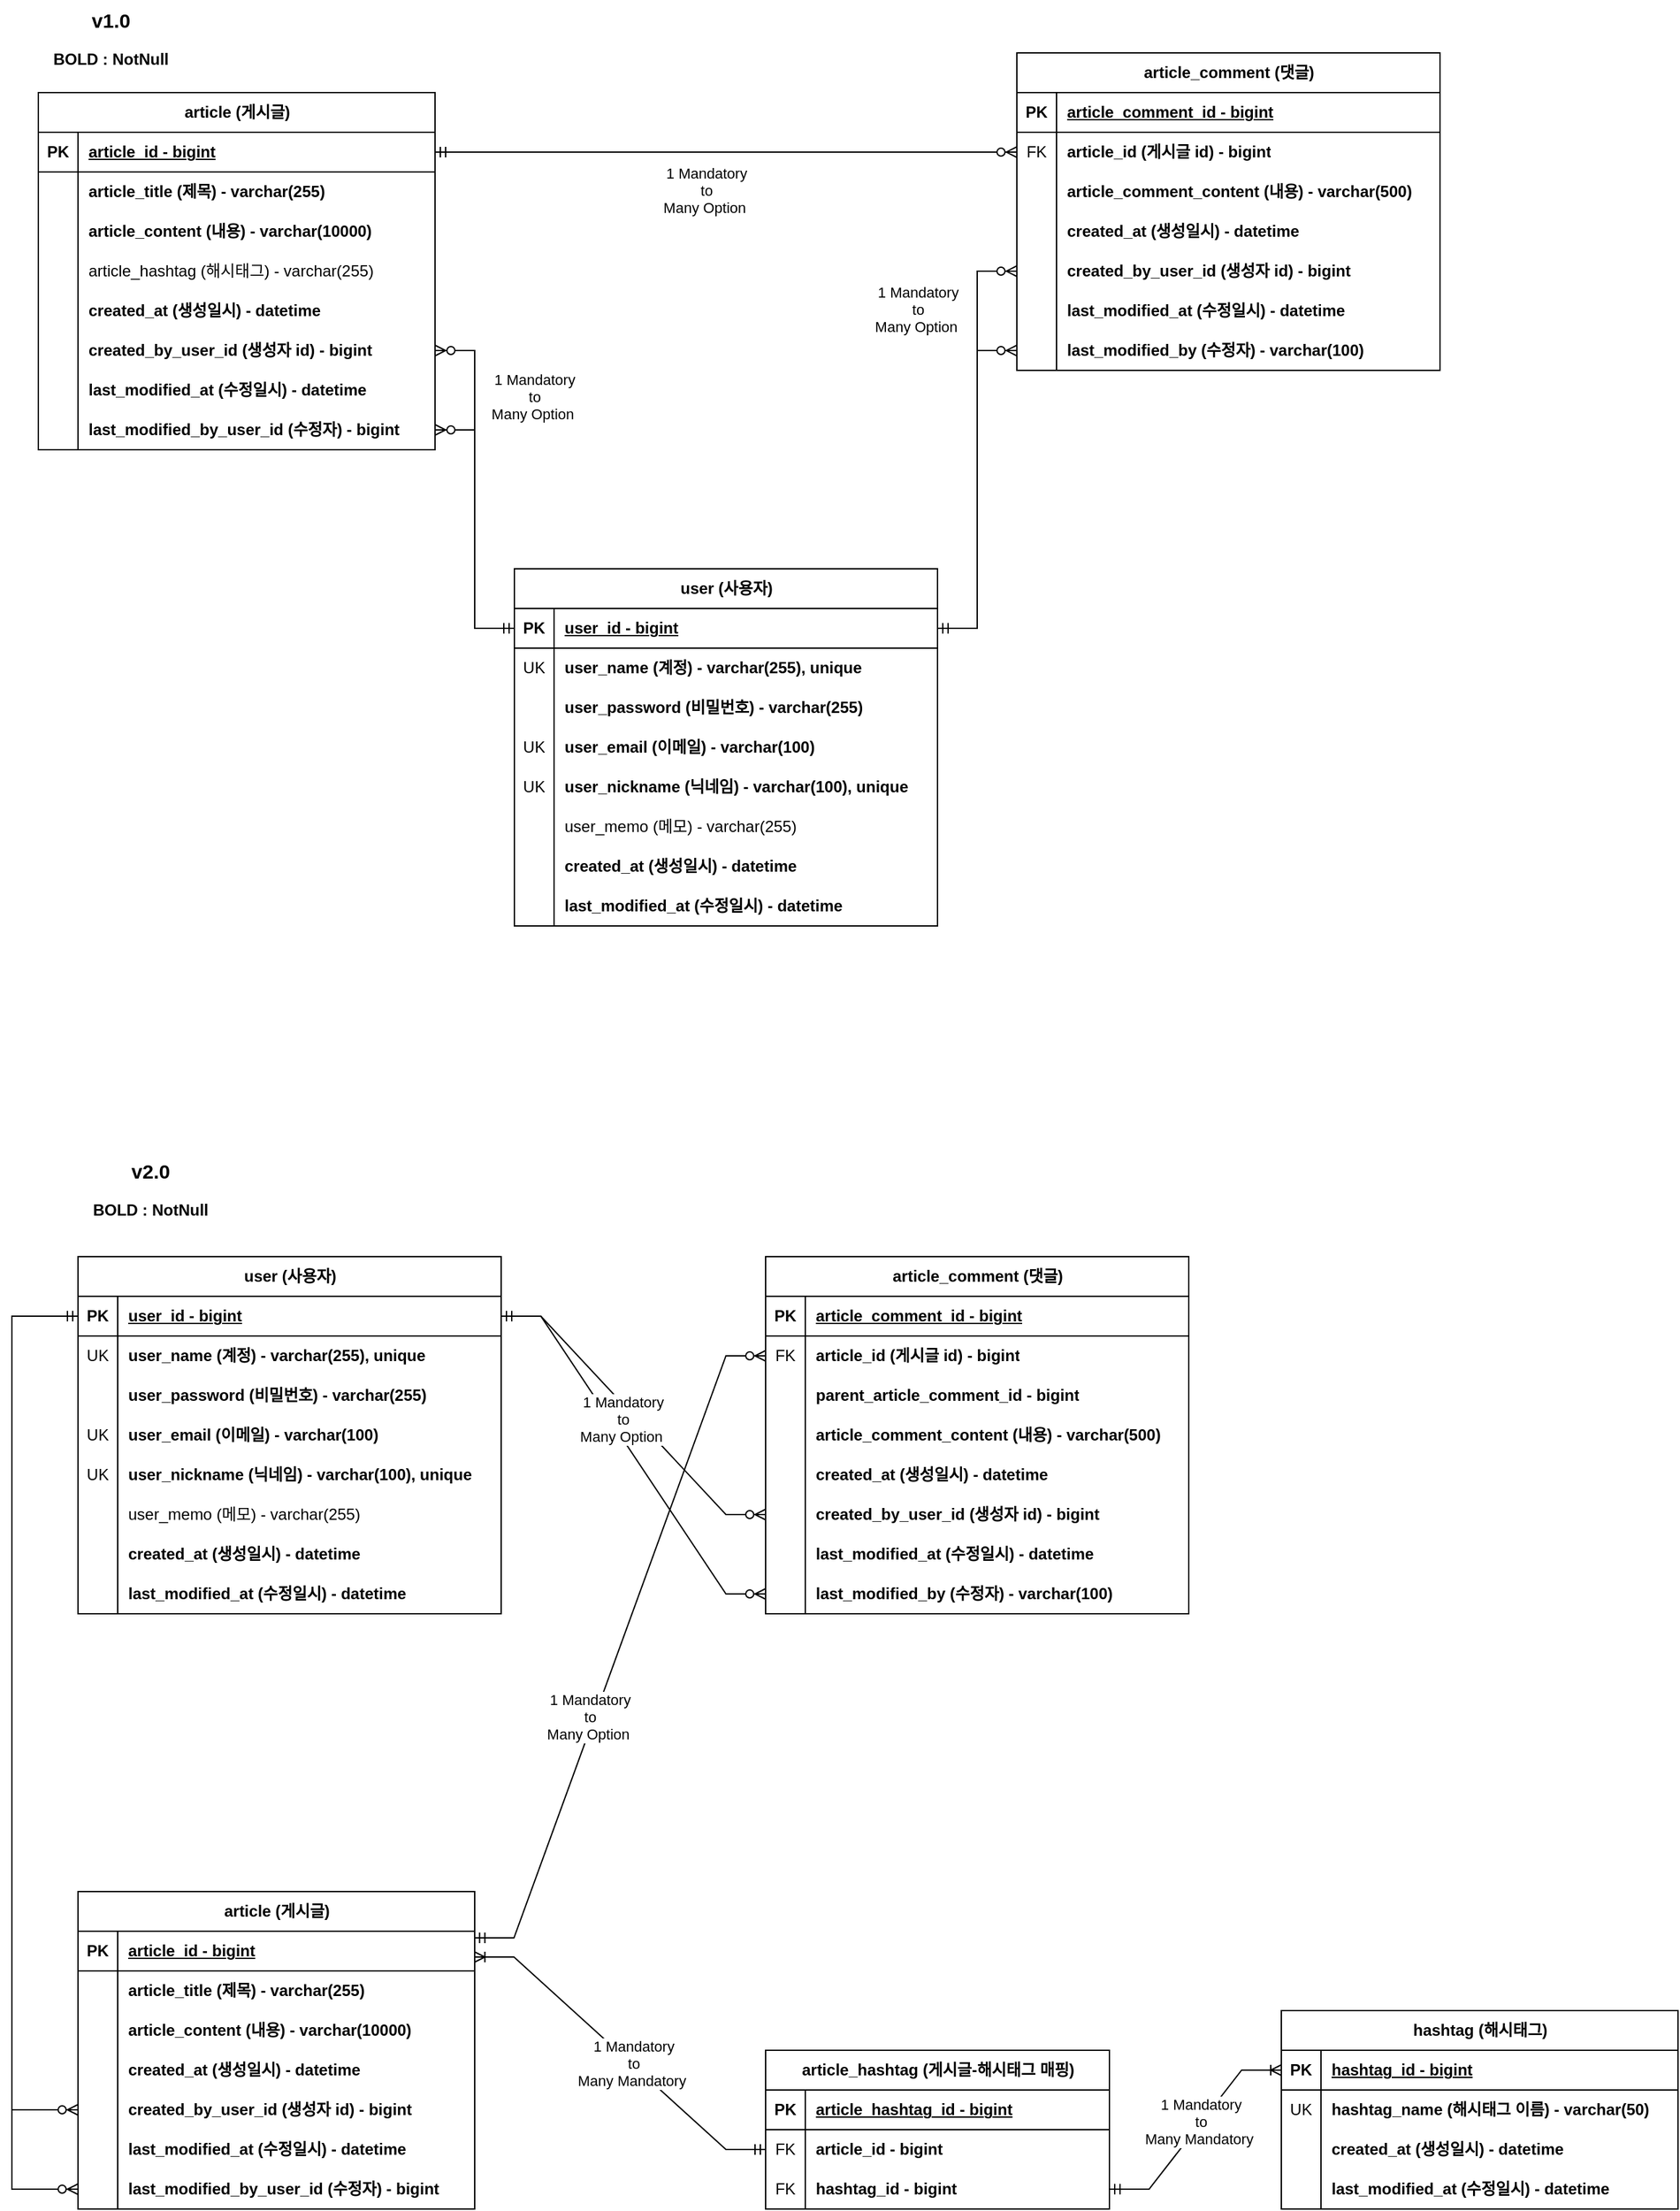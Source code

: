 <mxfile version="21.2.3" type="github">
  <diagram id="R2lEEEUBdFMjLlhIrx00" name="Page-1">
    <mxGraphModel dx="2260" dy="3144" grid="1" gridSize="10" guides="1" tooltips="1" connect="1" arrows="1" fold="1" page="1" pageScale="1" pageWidth="850" pageHeight="1100" math="0" shadow="0" extFonts="Permanent Marker^https://fonts.googleapis.com/css?family=Permanent+Marker">
      <root>
        <mxCell id="0" />
        <mxCell id="1" parent="0" />
        <mxCell id="iNStEk5tnAYqf8mk6jmk-1" value="article (게시글)" style="shape=table;startSize=30;container=1;collapsible=1;childLayout=tableLayout;fixedRows=1;rowLines=0;fontStyle=1;align=center;resizeLast=1;html=1;" parent="1" vertex="1">
          <mxGeometry x="50" y="120" width="300" height="270" as="geometry" />
        </mxCell>
        <mxCell id="iNStEk5tnAYqf8mk6jmk-2" value="" style="shape=tableRow;horizontal=0;startSize=0;swimlaneHead=0;swimlaneBody=0;fillColor=none;collapsible=0;dropTarget=0;points=[[0,0.5],[1,0.5]];portConstraint=eastwest;top=0;left=0;right=0;bottom=1;" parent="iNStEk5tnAYqf8mk6jmk-1" vertex="1">
          <mxGeometry y="30" width="300" height="30" as="geometry" />
        </mxCell>
        <mxCell id="iNStEk5tnAYqf8mk6jmk-3" value="PK" style="shape=partialRectangle;connectable=0;fillColor=none;top=0;left=0;bottom=0;right=0;fontStyle=1;overflow=hidden;whiteSpace=wrap;html=1;" parent="iNStEk5tnAYqf8mk6jmk-2" vertex="1">
          <mxGeometry width="30" height="30" as="geometry">
            <mxRectangle width="30" height="30" as="alternateBounds" />
          </mxGeometry>
        </mxCell>
        <mxCell id="iNStEk5tnAYqf8mk6jmk-4" value="article_id - bigint" style="shape=partialRectangle;connectable=0;fillColor=none;top=0;left=0;bottom=0;right=0;align=left;spacingLeft=6;fontStyle=5;overflow=hidden;whiteSpace=wrap;html=1;" parent="iNStEk5tnAYqf8mk6jmk-2" vertex="1">
          <mxGeometry x="30" width="270" height="30" as="geometry">
            <mxRectangle width="270" height="30" as="alternateBounds" />
          </mxGeometry>
        </mxCell>
        <mxCell id="iNStEk5tnAYqf8mk6jmk-5" value="" style="shape=tableRow;horizontal=0;startSize=0;swimlaneHead=0;swimlaneBody=0;fillColor=none;collapsible=0;dropTarget=0;points=[[0,0.5],[1,0.5]];portConstraint=eastwest;top=0;left=0;right=0;bottom=0;" parent="iNStEk5tnAYqf8mk6jmk-1" vertex="1">
          <mxGeometry y="60" width="300" height="30" as="geometry" />
        </mxCell>
        <mxCell id="iNStEk5tnAYqf8mk6jmk-6" value="" style="shape=partialRectangle;connectable=0;fillColor=none;top=0;left=0;bottom=0;right=0;editable=1;overflow=hidden;whiteSpace=wrap;html=1;" parent="iNStEk5tnAYqf8mk6jmk-5" vertex="1">
          <mxGeometry width="30" height="30" as="geometry">
            <mxRectangle width="30" height="30" as="alternateBounds" />
          </mxGeometry>
        </mxCell>
        <mxCell id="iNStEk5tnAYqf8mk6jmk-7" value="article_title (제목) - varchar(255)" style="shape=partialRectangle;connectable=0;fillColor=none;top=0;left=0;bottom=0;right=0;align=left;spacingLeft=6;overflow=hidden;whiteSpace=wrap;html=1;fontStyle=1" parent="iNStEk5tnAYqf8mk6jmk-5" vertex="1">
          <mxGeometry x="30" width="270" height="30" as="geometry">
            <mxRectangle width="270" height="30" as="alternateBounds" />
          </mxGeometry>
        </mxCell>
        <mxCell id="iNStEk5tnAYqf8mk6jmk-8" value="" style="shape=tableRow;horizontal=0;startSize=0;swimlaneHead=0;swimlaneBody=0;fillColor=none;collapsible=0;dropTarget=0;points=[[0,0.5],[1,0.5]];portConstraint=eastwest;top=0;left=0;right=0;bottom=0;" parent="iNStEk5tnAYqf8mk6jmk-1" vertex="1">
          <mxGeometry y="90" width="300" height="30" as="geometry" />
        </mxCell>
        <mxCell id="iNStEk5tnAYqf8mk6jmk-9" value="" style="shape=partialRectangle;connectable=0;fillColor=none;top=0;left=0;bottom=0;right=0;editable=1;overflow=hidden;whiteSpace=wrap;html=1;" parent="iNStEk5tnAYqf8mk6jmk-8" vertex="1">
          <mxGeometry width="30" height="30" as="geometry">
            <mxRectangle width="30" height="30" as="alternateBounds" />
          </mxGeometry>
        </mxCell>
        <mxCell id="iNStEk5tnAYqf8mk6jmk-10" value="article_content (내용)&amp;nbsp;- varchar(10000)" style="shape=partialRectangle;connectable=0;fillColor=none;top=0;left=0;bottom=0;right=0;align=left;spacingLeft=6;overflow=hidden;whiteSpace=wrap;html=1;fontStyle=1" parent="iNStEk5tnAYqf8mk6jmk-8" vertex="1">
          <mxGeometry x="30" width="270" height="30" as="geometry">
            <mxRectangle width="270" height="30" as="alternateBounds" />
          </mxGeometry>
        </mxCell>
        <mxCell id="iNStEk5tnAYqf8mk6jmk-11" value="" style="shape=tableRow;horizontal=0;startSize=0;swimlaneHead=0;swimlaneBody=0;fillColor=none;collapsible=0;dropTarget=0;points=[[0,0.5],[1,0.5]];portConstraint=eastwest;top=0;left=0;right=0;bottom=0;" parent="iNStEk5tnAYqf8mk6jmk-1" vertex="1">
          <mxGeometry y="120" width="300" height="30" as="geometry" />
        </mxCell>
        <mxCell id="iNStEk5tnAYqf8mk6jmk-12" value="" style="shape=partialRectangle;connectable=0;fillColor=none;top=0;left=0;bottom=0;right=0;editable=1;overflow=hidden;whiteSpace=wrap;html=1;" parent="iNStEk5tnAYqf8mk6jmk-11" vertex="1">
          <mxGeometry width="30" height="30" as="geometry">
            <mxRectangle width="30" height="30" as="alternateBounds" />
          </mxGeometry>
        </mxCell>
        <mxCell id="iNStEk5tnAYqf8mk6jmk-13" value="article_hashtag (해시태그) - varchar(255)" style="shape=partialRectangle;connectable=0;fillColor=none;top=0;left=0;bottom=0;right=0;align=left;spacingLeft=6;overflow=hidden;whiteSpace=wrap;html=1;" parent="iNStEk5tnAYqf8mk6jmk-11" vertex="1">
          <mxGeometry x="30" width="270" height="30" as="geometry">
            <mxRectangle width="270" height="30" as="alternateBounds" />
          </mxGeometry>
        </mxCell>
        <mxCell id="iNStEk5tnAYqf8mk6jmk-14" value="" style="shape=tableRow;horizontal=0;startSize=0;swimlaneHead=0;swimlaneBody=0;fillColor=none;collapsible=0;dropTarget=0;points=[[0,0.5],[1,0.5]];portConstraint=eastwest;top=0;left=0;right=0;bottom=0;" parent="iNStEk5tnAYqf8mk6jmk-1" vertex="1">
          <mxGeometry y="150" width="300" height="30" as="geometry" />
        </mxCell>
        <mxCell id="iNStEk5tnAYqf8mk6jmk-15" value="" style="shape=partialRectangle;connectable=0;fillColor=none;top=0;left=0;bottom=0;right=0;editable=1;overflow=hidden;whiteSpace=wrap;html=1;" parent="iNStEk5tnAYqf8mk6jmk-14" vertex="1">
          <mxGeometry width="30" height="30" as="geometry">
            <mxRectangle width="30" height="30" as="alternateBounds" />
          </mxGeometry>
        </mxCell>
        <mxCell id="iNStEk5tnAYqf8mk6jmk-16" value="created_at (생성일시) - datetime" style="shape=partialRectangle;connectable=0;fillColor=none;top=0;left=0;bottom=0;right=0;align=left;spacingLeft=6;overflow=hidden;whiteSpace=wrap;html=1;fontStyle=1" parent="iNStEk5tnAYqf8mk6jmk-14" vertex="1">
          <mxGeometry x="30" width="270" height="30" as="geometry">
            <mxRectangle width="270" height="30" as="alternateBounds" />
          </mxGeometry>
        </mxCell>
        <mxCell id="iNStEk5tnAYqf8mk6jmk-17" value="" style="shape=tableRow;horizontal=0;startSize=0;swimlaneHead=0;swimlaneBody=0;fillColor=none;collapsible=0;dropTarget=0;points=[[0,0.5],[1,0.5]];portConstraint=eastwest;top=0;left=0;right=0;bottom=0;" parent="iNStEk5tnAYqf8mk6jmk-1" vertex="1">
          <mxGeometry y="180" width="300" height="30" as="geometry" />
        </mxCell>
        <mxCell id="iNStEk5tnAYqf8mk6jmk-18" value="" style="shape=partialRectangle;connectable=0;fillColor=none;top=0;left=0;bottom=0;right=0;editable=1;overflow=hidden;whiteSpace=wrap;html=1;" parent="iNStEk5tnAYqf8mk6jmk-17" vertex="1">
          <mxGeometry width="30" height="30" as="geometry">
            <mxRectangle width="30" height="30" as="alternateBounds" />
          </mxGeometry>
        </mxCell>
        <mxCell id="iNStEk5tnAYqf8mk6jmk-19" value="created_by_user_id (생성자 id)&amp;nbsp;- bigint" style="shape=partialRectangle;connectable=0;fillColor=none;top=0;left=0;bottom=0;right=0;align=left;spacingLeft=6;overflow=hidden;whiteSpace=wrap;html=1;fontStyle=1" parent="iNStEk5tnAYqf8mk6jmk-17" vertex="1">
          <mxGeometry x="30" width="270" height="30" as="geometry">
            <mxRectangle width="270" height="30" as="alternateBounds" />
          </mxGeometry>
        </mxCell>
        <mxCell id="iNStEk5tnAYqf8mk6jmk-38" value="" style="shape=tableRow;horizontal=0;startSize=0;swimlaneHead=0;swimlaneBody=0;fillColor=none;collapsible=0;dropTarget=0;points=[[0,0.5],[1,0.5]];portConstraint=eastwest;top=0;left=0;right=0;bottom=0;" parent="iNStEk5tnAYqf8mk6jmk-1" vertex="1">
          <mxGeometry y="210" width="300" height="30" as="geometry" />
        </mxCell>
        <mxCell id="iNStEk5tnAYqf8mk6jmk-39" value="" style="shape=partialRectangle;connectable=0;fillColor=none;top=0;left=0;bottom=0;right=0;editable=1;overflow=hidden;whiteSpace=wrap;html=1;" parent="iNStEk5tnAYqf8mk6jmk-38" vertex="1">
          <mxGeometry width="30" height="30" as="geometry">
            <mxRectangle width="30" height="30" as="alternateBounds" />
          </mxGeometry>
        </mxCell>
        <mxCell id="iNStEk5tnAYqf8mk6jmk-40" value="last_modified_at (수정일시)&amp;nbsp;- datetime" style="shape=partialRectangle;connectable=0;fillColor=none;top=0;left=0;bottom=0;right=0;align=left;spacingLeft=6;overflow=hidden;whiteSpace=wrap;html=1;fontStyle=1" parent="iNStEk5tnAYqf8mk6jmk-38" vertex="1">
          <mxGeometry x="30" width="270" height="30" as="geometry">
            <mxRectangle width="270" height="30" as="alternateBounds" />
          </mxGeometry>
        </mxCell>
        <mxCell id="iNStEk5tnAYqf8mk6jmk-41" value="" style="shape=tableRow;horizontal=0;startSize=0;swimlaneHead=0;swimlaneBody=0;fillColor=none;collapsible=0;dropTarget=0;points=[[0,0.5],[1,0.5]];portConstraint=eastwest;top=0;left=0;right=0;bottom=0;" parent="iNStEk5tnAYqf8mk6jmk-1" vertex="1">
          <mxGeometry y="240" width="300" height="30" as="geometry" />
        </mxCell>
        <mxCell id="iNStEk5tnAYqf8mk6jmk-42" value="" style="shape=partialRectangle;connectable=0;fillColor=none;top=0;left=0;bottom=0;right=0;editable=1;overflow=hidden;whiteSpace=wrap;html=1;" parent="iNStEk5tnAYqf8mk6jmk-41" vertex="1">
          <mxGeometry width="30" height="30" as="geometry">
            <mxRectangle width="30" height="30" as="alternateBounds" />
          </mxGeometry>
        </mxCell>
        <mxCell id="iNStEk5tnAYqf8mk6jmk-43" value="last_modified_by_user_id (수정자)&amp;nbsp;- bigint" style="shape=partialRectangle;connectable=0;fillColor=none;top=0;left=0;bottom=0;right=0;align=left;spacingLeft=6;overflow=hidden;whiteSpace=wrap;html=1;fontStyle=1" parent="iNStEk5tnAYqf8mk6jmk-41" vertex="1">
          <mxGeometry x="30" width="270" height="30" as="geometry">
            <mxRectangle width="270" height="30" as="alternateBounds" />
          </mxGeometry>
        </mxCell>
        <mxCell id="iNStEk5tnAYqf8mk6jmk-47" value="article_comment (댓글)" style="shape=table;startSize=30;container=1;collapsible=1;childLayout=tableLayout;fixedRows=1;rowLines=0;fontStyle=1;align=center;resizeLast=1;html=1;" parent="1" vertex="1">
          <mxGeometry x="790" y="90" width="320" height="240" as="geometry" />
        </mxCell>
        <mxCell id="iNStEk5tnAYqf8mk6jmk-48" value="" style="shape=tableRow;horizontal=0;startSize=0;swimlaneHead=0;swimlaneBody=0;fillColor=none;collapsible=0;dropTarget=0;points=[[0,0.5],[1,0.5]];portConstraint=eastwest;top=0;left=0;right=0;bottom=1;" parent="iNStEk5tnAYqf8mk6jmk-47" vertex="1">
          <mxGeometry y="30" width="320" height="30" as="geometry" />
        </mxCell>
        <mxCell id="iNStEk5tnAYqf8mk6jmk-49" value="PK" style="shape=partialRectangle;connectable=0;fillColor=none;top=0;left=0;bottom=0;right=0;fontStyle=1;overflow=hidden;whiteSpace=wrap;html=1;" parent="iNStEk5tnAYqf8mk6jmk-48" vertex="1">
          <mxGeometry width="30" height="30" as="geometry">
            <mxRectangle width="30" height="30" as="alternateBounds" />
          </mxGeometry>
        </mxCell>
        <mxCell id="iNStEk5tnAYqf8mk6jmk-50" value="article_comment_id&amp;nbsp;- bigint" style="shape=partialRectangle;connectable=0;fillColor=none;top=0;left=0;bottom=0;right=0;align=left;spacingLeft=6;fontStyle=5;overflow=hidden;whiteSpace=wrap;html=1;" parent="iNStEk5tnAYqf8mk6jmk-48" vertex="1">
          <mxGeometry x="30" width="290" height="30" as="geometry">
            <mxRectangle width="290" height="30" as="alternateBounds" />
          </mxGeometry>
        </mxCell>
        <mxCell id="iNStEk5tnAYqf8mk6jmk-51" value="" style="shape=tableRow;horizontal=0;startSize=0;swimlaneHead=0;swimlaneBody=0;fillColor=none;collapsible=0;dropTarget=0;points=[[0,0.5],[1,0.5]];portConstraint=eastwest;top=0;left=0;right=0;bottom=0;" parent="iNStEk5tnAYqf8mk6jmk-47" vertex="1">
          <mxGeometry y="60" width="320" height="30" as="geometry" />
        </mxCell>
        <mxCell id="iNStEk5tnAYqf8mk6jmk-52" value="FK" style="shape=partialRectangle;connectable=0;fillColor=none;top=0;left=0;bottom=0;right=0;editable=1;overflow=hidden;whiteSpace=wrap;html=1;" parent="iNStEk5tnAYqf8mk6jmk-51" vertex="1">
          <mxGeometry width="30" height="30" as="geometry">
            <mxRectangle width="30" height="30" as="alternateBounds" />
          </mxGeometry>
        </mxCell>
        <mxCell id="iNStEk5tnAYqf8mk6jmk-53" value="article_id (게시글 id)&amp;nbsp;- bigint" style="shape=partialRectangle;connectable=0;fillColor=none;top=0;left=0;bottom=0;right=0;align=left;spacingLeft=6;overflow=hidden;whiteSpace=wrap;html=1;fontStyle=1" parent="iNStEk5tnAYqf8mk6jmk-51" vertex="1">
          <mxGeometry x="30" width="290" height="30" as="geometry">
            <mxRectangle width="290" height="30" as="alternateBounds" />
          </mxGeometry>
        </mxCell>
        <mxCell id="iNStEk5tnAYqf8mk6jmk-54" value="" style="shape=tableRow;horizontal=0;startSize=0;swimlaneHead=0;swimlaneBody=0;fillColor=none;collapsible=0;dropTarget=0;points=[[0,0.5],[1,0.5]];portConstraint=eastwest;top=0;left=0;right=0;bottom=0;" parent="iNStEk5tnAYqf8mk6jmk-47" vertex="1">
          <mxGeometry y="90" width="320" height="30" as="geometry" />
        </mxCell>
        <mxCell id="iNStEk5tnAYqf8mk6jmk-55" value="" style="shape=partialRectangle;connectable=0;fillColor=none;top=0;left=0;bottom=0;right=0;editable=1;overflow=hidden;whiteSpace=wrap;html=1;" parent="iNStEk5tnAYqf8mk6jmk-54" vertex="1">
          <mxGeometry width="30" height="30" as="geometry">
            <mxRectangle width="30" height="30" as="alternateBounds" />
          </mxGeometry>
        </mxCell>
        <mxCell id="iNStEk5tnAYqf8mk6jmk-56" value="article_comment_content (내용)&amp;nbsp;- varchar(500)" style="shape=partialRectangle;connectable=0;fillColor=none;top=0;left=0;bottom=0;right=0;align=left;spacingLeft=6;overflow=hidden;whiteSpace=wrap;html=1;fontStyle=1" parent="iNStEk5tnAYqf8mk6jmk-54" vertex="1">
          <mxGeometry x="30" width="290" height="30" as="geometry">
            <mxRectangle width="290" height="30" as="alternateBounds" />
          </mxGeometry>
        </mxCell>
        <mxCell id="iNStEk5tnAYqf8mk6jmk-60" value="" style="shape=tableRow;horizontal=0;startSize=0;swimlaneHead=0;swimlaneBody=0;fillColor=none;collapsible=0;dropTarget=0;points=[[0,0.5],[1,0.5]];portConstraint=eastwest;top=0;left=0;right=0;bottom=0;" parent="iNStEk5tnAYqf8mk6jmk-47" vertex="1">
          <mxGeometry y="120" width="320" height="30" as="geometry" />
        </mxCell>
        <mxCell id="iNStEk5tnAYqf8mk6jmk-61" value="" style="shape=partialRectangle;connectable=0;fillColor=none;top=0;left=0;bottom=0;right=0;editable=1;overflow=hidden;whiteSpace=wrap;html=1;" parent="iNStEk5tnAYqf8mk6jmk-60" vertex="1">
          <mxGeometry width="30" height="30" as="geometry">
            <mxRectangle width="30" height="30" as="alternateBounds" />
          </mxGeometry>
        </mxCell>
        <mxCell id="iNStEk5tnAYqf8mk6jmk-62" value="created_at (생성일시)&amp;nbsp;- datetime" style="shape=partialRectangle;connectable=0;fillColor=none;top=0;left=0;bottom=0;right=0;align=left;spacingLeft=6;overflow=hidden;whiteSpace=wrap;html=1;fontStyle=1" parent="iNStEk5tnAYqf8mk6jmk-60" vertex="1">
          <mxGeometry x="30" width="290" height="30" as="geometry">
            <mxRectangle width="290" height="30" as="alternateBounds" />
          </mxGeometry>
        </mxCell>
        <mxCell id="iNStEk5tnAYqf8mk6jmk-63" value="" style="shape=tableRow;horizontal=0;startSize=0;swimlaneHead=0;swimlaneBody=0;fillColor=none;collapsible=0;dropTarget=0;points=[[0,0.5],[1,0.5]];portConstraint=eastwest;top=0;left=0;right=0;bottom=0;" parent="iNStEk5tnAYqf8mk6jmk-47" vertex="1">
          <mxGeometry y="150" width="320" height="30" as="geometry" />
        </mxCell>
        <mxCell id="iNStEk5tnAYqf8mk6jmk-64" value="" style="shape=partialRectangle;connectable=0;fillColor=none;top=0;left=0;bottom=0;right=0;editable=1;overflow=hidden;whiteSpace=wrap;html=1;" parent="iNStEk5tnAYqf8mk6jmk-63" vertex="1">
          <mxGeometry width="30" height="30" as="geometry">
            <mxRectangle width="30" height="30" as="alternateBounds" />
          </mxGeometry>
        </mxCell>
        <mxCell id="iNStEk5tnAYqf8mk6jmk-65" value="created_by_user_id (생성자 id)&amp;nbsp;- bigint" style="shape=partialRectangle;connectable=0;fillColor=none;top=0;left=0;bottom=0;right=0;align=left;spacingLeft=6;overflow=hidden;whiteSpace=wrap;html=1;fontStyle=1" parent="iNStEk5tnAYqf8mk6jmk-63" vertex="1">
          <mxGeometry x="30" width="290" height="30" as="geometry">
            <mxRectangle width="290" height="30" as="alternateBounds" />
          </mxGeometry>
        </mxCell>
        <mxCell id="iNStEk5tnAYqf8mk6jmk-66" value="" style="shape=tableRow;horizontal=0;startSize=0;swimlaneHead=0;swimlaneBody=0;fillColor=none;collapsible=0;dropTarget=0;points=[[0,0.5],[1,0.5]];portConstraint=eastwest;top=0;left=0;right=0;bottom=0;" parent="iNStEk5tnAYqf8mk6jmk-47" vertex="1">
          <mxGeometry y="180" width="320" height="30" as="geometry" />
        </mxCell>
        <mxCell id="iNStEk5tnAYqf8mk6jmk-67" value="" style="shape=partialRectangle;connectable=0;fillColor=none;top=0;left=0;bottom=0;right=0;editable=1;overflow=hidden;whiteSpace=wrap;html=1;" parent="iNStEk5tnAYqf8mk6jmk-66" vertex="1">
          <mxGeometry width="30" height="30" as="geometry">
            <mxRectangle width="30" height="30" as="alternateBounds" />
          </mxGeometry>
        </mxCell>
        <mxCell id="iNStEk5tnAYqf8mk6jmk-68" value="last_modified_at (수정일시)&amp;nbsp;- datetime" style="shape=partialRectangle;connectable=0;fillColor=none;top=0;left=0;bottom=0;right=0;align=left;spacingLeft=6;overflow=hidden;whiteSpace=wrap;html=1;fontStyle=1" parent="iNStEk5tnAYqf8mk6jmk-66" vertex="1">
          <mxGeometry x="30" width="290" height="30" as="geometry">
            <mxRectangle width="290" height="30" as="alternateBounds" />
          </mxGeometry>
        </mxCell>
        <mxCell id="iNStEk5tnAYqf8mk6jmk-69" value="" style="shape=tableRow;horizontal=0;startSize=0;swimlaneHead=0;swimlaneBody=0;fillColor=none;collapsible=0;dropTarget=0;points=[[0,0.5],[1,0.5]];portConstraint=eastwest;top=0;left=0;right=0;bottom=0;" parent="iNStEk5tnAYqf8mk6jmk-47" vertex="1">
          <mxGeometry y="210" width="320" height="30" as="geometry" />
        </mxCell>
        <mxCell id="iNStEk5tnAYqf8mk6jmk-70" value="" style="shape=partialRectangle;connectable=0;fillColor=none;top=0;left=0;bottom=0;right=0;editable=1;overflow=hidden;whiteSpace=wrap;html=1;" parent="iNStEk5tnAYqf8mk6jmk-69" vertex="1">
          <mxGeometry width="30" height="30" as="geometry">
            <mxRectangle width="30" height="30" as="alternateBounds" />
          </mxGeometry>
        </mxCell>
        <mxCell id="iNStEk5tnAYqf8mk6jmk-71" value="last_modified_by (수정자)&amp;nbsp;- varchar(100)" style="shape=partialRectangle;connectable=0;fillColor=none;top=0;left=0;bottom=0;right=0;align=left;spacingLeft=6;overflow=hidden;whiteSpace=wrap;html=1;fontStyle=1" parent="iNStEk5tnAYqf8mk6jmk-69" vertex="1">
          <mxGeometry x="30" width="290" height="30" as="geometry">
            <mxRectangle width="290" height="30" as="alternateBounds" />
          </mxGeometry>
        </mxCell>
        <mxCell id="iNStEk5tnAYqf8mk6jmk-77" value="" style="edgeStyle=entityRelationEdgeStyle;fontSize=12;html=1;endArrow=ERzeroToMany;startArrow=ERmandOne;rounded=0;exitX=1;exitY=0.5;exitDx=0;exitDy=0;entryX=0;entryY=0.5;entryDx=0;entryDy=0;" parent="1" source="iNStEk5tnAYqf8mk6jmk-2" target="iNStEk5tnAYqf8mk6jmk-51" edge="1">
          <mxGeometry width="100" height="100" relative="1" as="geometry">
            <mxPoint x="380" y="360" as="sourcePoint" />
            <mxPoint x="480" y="260" as="targetPoint" />
          </mxGeometry>
        </mxCell>
        <mxCell id="iNStEk5tnAYqf8mk6jmk-79" value="&lt;b&gt;BOLD : NotNull&lt;/b&gt;" style="text;html=1;strokeColor=none;fillColor=none;align=center;verticalAlign=middle;whiteSpace=wrap;rounded=0;" parent="1" vertex="1">
          <mxGeometry x="50" y="80" width="110" height="30" as="geometry" />
        </mxCell>
        <mxCell id="yb1bzaCR551Eu1bEl5OW-1" value="user (사용자)" style="shape=table;startSize=30;container=1;collapsible=1;childLayout=tableLayout;fixedRows=1;rowLines=0;fontStyle=1;align=center;resizeLast=1;html=1;" parent="1" vertex="1">
          <mxGeometry x="410" y="480" width="320" height="270" as="geometry" />
        </mxCell>
        <mxCell id="yb1bzaCR551Eu1bEl5OW-2" value="" style="shape=tableRow;horizontal=0;startSize=0;swimlaneHead=0;swimlaneBody=0;fillColor=none;collapsible=0;dropTarget=0;points=[[0,0.5],[1,0.5]];portConstraint=eastwest;top=0;left=0;right=0;bottom=1;" parent="yb1bzaCR551Eu1bEl5OW-1" vertex="1">
          <mxGeometry y="30" width="320" height="30" as="geometry" />
        </mxCell>
        <mxCell id="yb1bzaCR551Eu1bEl5OW-3" value="PK" style="shape=partialRectangle;connectable=0;fillColor=none;top=0;left=0;bottom=0;right=0;fontStyle=1;overflow=hidden;whiteSpace=wrap;html=1;" parent="yb1bzaCR551Eu1bEl5OW-2" vertex="1">
          <mxGeometry width="30" height="30" as="geometry">
            <mxRectangle width="30" height="30" as="alternateBounds" />
          </mxGeometry>
        </mxCell>
        <mxCell id="yb1bzaCR551Eu1bEl5OW-4" value="user_id - bigint" style="shape=partialRectangle;connectable=0;fillColor=none;top=0;left=0;bottom=0;right=0;align=left;spacingLeft=6;fontStyle=5;overflow=hidden;whiteSpace=wrap;html=1;" parent="yb1bzaCR551Eu1bEl5OW-2" vertex="1">
          <mxGeometry x="30" width="290" height="30" as="geometry">
            <mxRectangle width="290" height="30" as="alternateBounds" />
          </mxGeometry>
        </mxCell>
        <mxCell id="yb1bzaCR551Eu1bEl5OW-5" value="" style="shape=tableRow;horizontal=0;startSize=0;swimlaneHead=0;swimlaneBody=0;fillColor=none;collapsible=0;dropTarget=0;points=[[0,0.5],[1,0.5]];portConstraint=eastwest;top=0;left=0;right=0;bottom=0;" parent="yb1bzaCR551Eu1bEl5OW-1" vertex="1">
          <mxGeometry y="60" width="320" height="30" as="geometry" />
        </mxCell>
        <mxCell id="yb1bzaCR551Eu1bEl5OW-6" value="UK" style="shape=partialRectangle;connectable=0;fillColor=none;top=0;left=0;bottom=0;right=0;editable=1;overflow=hidden;whiteSpace=wrap;html=1;" parent="yb1bzaCR551Eu1bEl5OW-5" vertex="1">
          <mxGeometry width="30" height="30" as="geometry">
            <mxRectangle width="30" height="30" as="alternateBounds" />
          </mxGeometry>
        </mxCell>
        <mxCell id="yb1bzaCR551Eu1bEl5OW-7" value="user_name (계정) - varchar(255), unique" style="shape=partialRectangle;connectable=0;fillColor=none;top=0;left=0;bottom=0;right=0;align=left;spacingLeft=6;overflow=hidden;whiteSpace=wrap;html=1;fontStyle=1" parent="yb1bzaCR551Eu1bEl5OW-5" vertex="1">
          <mxGeometry x="30" width="290" height="30" as="geometry">
            <mxRectangle width="290" height="30" as="alternateBounds" />
          </mxGeometry>
        </mxCell>
        <mxCell id="yb1bzaCR551Eu1bEl5OW-8" value="" style="shape=tableRow;horizontal=0;startSize=0;swimlaneHead=0;swimlaneBody=0;fillColor=none;collapsible=0;dropTarget=0;points=[[0,0.5],[1,0.5]];portConstraint=eastwest;top=0;left=0;right=0;bottom=0;" parent="yb1bzaCR551Eu1bEl5OW-1" vertex="1">
          <mxGeometry y="90" width="320" height="30" as="geometry" />
        </mxCell>
        <mxCell id="yb1bzaCR551Eu1bEl5OW-9" value="" style="shape=partialRectangle;connectable=0;fillColor=none;top=0;left=0;bottom=0;right=0;editable=1;overflow=hidden;whiteSpace=wrap;html=1;" parent="yb1bzaCR551Eu1bEl5OW-8" vertex="1">
          <mxGeometry width="30" height="30" as="geometry">
            <mxRectangle width="30" height="30" as="alternateBounds" />
          </mxGeometry>
        </mxCell>
        <mxCell id="yb1bzaCR551Eu1bEl5OW-10" value="user_password (비밀번호)&amp;nbsp;- varchar(255)" style="shape=partialRectangle;connectable=0;fillColor=none;top=0;left=0;bottom=0;right=0;align=left;spacingLeft=6;overflow=hidden;whiteSpace=wrap;html=1;fontStyle=1" parent="yb1bzaCR551Eu1bEl5OW-8" vertex="1">
          <mxGeometry x="30" width="290" height="30" as="geometry">
            <mxRectangle width="290" height="30" as="alternateBounds" />
          </mxGeometry>
        </mxCell>
        <mxCell id="yb1bzaCR551Eu1bEl5OW-11" value="" style="shape=tableRow;horizontal=0;startSize=0;swimlaneHead=0;swimlaneBody=0;fillColor=none;collapsible=0;dropTarget=0;points=[[0,0.5],[1,0.5]];portConstraint=eastwest;top=0;left=0;right=0;bottom=0;" parent="yb1bzaCR551Eu1bEl5OW-1" vertex="1">
          <mxGeometry y="120" width="320" height="30" as="geometry" />
        </mxCell>
        <mxCell id="yb1bzaCR551Eu1bEl5OW-12" value="UK" style="shape=partialRectangle;connectable=0;fillColor=none;top=0;left=0;bottom=0;right=0;editable=1;overflow=hidden;whiteSpace=wrap;html=1;" parent="yb1bzaCR551Eu1bEl5OW-11" vertex="1">
          <mxGeometry width="30" height="30" as="geometry">
            <mxRectangle width="30" height="30" as="alternateBounds" />
          </mxGeometry>
        </mxCell>
        <mxCell id="yb1bzaCR551Eu1bEl5OW-13" value="user_email (이메일) - varchar(100)" style="shape=partialRectangle;connectable=0;fillColor=none;top=0;left=0;bottom=0;right=0;align=left;spacingLeft=6;overflow=hidden;whiteSpace=wrap;html=1;fontStyle=1" parent="yb1bzaCR551Eu1bEl5OW-11" vertex="1">
          <mxGeometry x="30" width="290" height="30" as="geometry">
            <mxRectangle width="290" height="30" as="alternateBounds" />
          </mxGeometry>
        </mxCell>
        <mxCell id="yb1bzaCR551Eu1bEl5OW-26" value="" style="shape=tableRow;horizontal=0;startSize=0;swimlaneHead=0;swimlaneBody=0;fillColor=none;collapsible=0;dropTarget=0;points=[[0,0.5],[1,0.5]];portConstraint=eastwest;top=0;left=0;right=0;bottom=0;" parent="yb1bzaCR551Eu1bEl5OW-1" vertex="1">
          <mxGeometry y="150" width="320" height="30" as="geometry" />
        </mxCell>
        <mxCell id="yb1bzaCR551Eu1bEl5OW-27" value="UK" style="shape=partialRectangle;connectable=0;fillColor=none;top=0;left=0;bottom=0;right=0;editable=1;overflow=hidden;whiteSpace=wrap;html=1;" parent="yb1bzaCR551Eu1bEl5OW-26" vertex="1">
          <mxGeometry width="30" height="30" as="geometry">
            <mxRectangle width="30" height="30" as="alternateBounds" />
          </mxGeometry>
        </mxCell>
        <mxCell id="yb1bzaCR551Eu1bEl5OW-28" value="user_nickname (닉네임) - varchar(100), unique" style="shape=partialRectangle;connectable=0;fillColor=none;top=0;left=0;bottom=0;right=0;align=left;spacingLeft=6;overflow=hidden;whiteSpace=wrap;html=1;fontStyle=1" parent="yb1bzaCR551Eu1bEl5OW-26" vertex="1">
          <mxGeometry x="30" width="290" height="30" as="geometry">
            <mxRectangle width="290" height="30" as="alternateBounds" />
          </mxGeometry>
        </mxCell>
        <mxCell id="yb1bzaCR551Eu1bEl5OW-29" value="" style="shape=tableRow;horizontal=0;startSize=0;swimlaneHead=0;swimlaneBody=0;fillColor=none;collapsible=0;dropTarget=0;points=[[0,0.5],[1,0.5]];portConstraint=eastwest;top=0;left=0;right=0;bottom=0;" parent="yb1bzaCR551Eu1bEl5OW-1" vertex="1">
          <mxGeometry y="180" width="320" height="30" as="geometry" />
        </mxCell>
        <mxCell id="yb1bzaCR551Eu1bEl5OW-30" value="" style="shape=partialRectangle;connectable=0;fillColor=none;top=0;left=0;bottom=0;right=0;editable=1;overflow=hidden;whiteSpace=wrap;html=1;" parent="yb1bzaCR551Eu1bEl5OW-29" vertex="1">
          <mxGeometry width="30" height="30" as="geometry">
            <mxRectangle width="30" height="30" as="alternateBounds" />
          </mxGeometry>
        </mxCell>
        <mxCell id="yb1bzaCR551Eu1bEl5OW-31" value="user_memo (메모) - varchar(255)" style="shape=partialRectangle;connectable=0;fillColor=none;top=0;left=0;bottom=0;right=0;align=left;spacingLeft=6;overflow=hidden;whiteSpace=wrap;html=1;" parent="yb1bzaCR551Eu1bEl5OW-29" vertex="1">
          <mxGeometry x="30" width="290" height="30" as="geometry">
            <mxRectangle width="290" height="30" as="alternateBounds" />
          </mxGeometry>
        </mxCell>
        <mxCell id="yb1bzaCR551Eu1bEl5OW-14" value="" style="shape=tableRow;horizontal=0;startSize=0;swimlaneHead=0;swimlaneBody=0;fillColor=none;collapsible=0;dropTarget=0;points=[[0,0.5],[1,0.5]];portConstraint=eastwest;top=0;left=0;right=0;bottom=0;" parent="yb1bzaCR551Eu1bEl5OW-1" vertex="1">
          <mxGeometry y="210" width="320" height="30" as="geometry" />
        </mxCell>
        <mxCell id="yb1bzaCR551Eu1bEl5OW-15" value="" style="shape=partialRectangle;connectable=0;fillColor=none;top=0;left=0;bottom=0;right=0;editable=1;overflow=hidden;whiteSpace=wrap;html=1;" parent="yb1bzaCR551Eu1bEl5OW-14" vertex="1">
          <mxGeometry width="30" height="30" as="geometry">
            <mxRectangle width="30" height="30" as="alternateBounds" />
          </mxGeometry>
        </mxCell>
        <mxCell id="yb1bzaCR551Eu1bEl5OW-16" value="created_at (생성일시) - datetime" style="shape=partialRectangle;connectable=0;fillColor=none;top=0;left=0;bottom=0;right=0;align=left;spacingLeft=6;overflow=hidden;whiteSpace=wrap;html=1;fontStyle=1" parent="yb1bzaCR551Eu1bEl5OW-14" vertex="1">
          <mxGeometry x="30" width="290" height="30" as="geometry">
            <mxRectangle width="290" height="30" as="alternateBounds" />
          </mxGeometry>
        </mxCell>
        <mxCell id="yb1bzaCR551Eu1bEl5OW-20" value="" style="shape=tableRow;horizontal=0;startSize=0;swimlaneHead=0;swimlaneBody=0;fillColor=none;collapsible=0;dropTarget=0;points=[[0,0.5],[1,0.5]];portConstraint=eastwest;top=0;left=0;right=0;bottom=0;" parent="yb1bzaCR551Eu1bEl5OW-1" vertex="1">
          <mxGeometry y="240" width="320" height="30" as="geometry" />
        </mxCell>
        <mxCell id="yb1bzaCR551Eu1bEl5OW-21" value="" style="shape=partialRectangle;connectable=0;fillColor=none;top=0;left=0;bottom=0;right=0;editable=1;overflow=hidden;whiteSpace=wrap;html=1;" parent="yb1bzaCR551Eu1bEl5OW-20" vertex="1">
          <mxGeometry width="30" height="30" as="geometry">
            <mxRectangle width="30" height="30" as="alternateBounds" />
          </mxGeometry>
        </mxCell>
        <mxCell id="yb1bzaCR551Eu1bEl5OW-22" value="last_modified_at (수정일시)&amp;nbsp;- datetime" style="shape=partialRectangle;connectable=0;fillColor=none;top=0;left=0;bottom=0;right=0;align=left;spacingLeft=6;overflow=hidden;whiteSpace=wrap;html=1;fontStyle=1" parent="yb1bzaCR551Eu1bEl5OW-20" vertex="1">
          <mxGeometry x="30" width="290" height="30" as="geometry">
            <mxRectangle width="290" height="30" as="alternateBounds" />
          </mxGeometry>
        </mxCell>
        <mxCell id="yb1bzaCR551Eu1bEl5OW-41" value="" style="edgeStyle=entityRelationEdgeStyle;fontSize=12;html=1;endArrow=ERzeroToMany;startArrow=ERmandOne;rounded=0;exitX=0;exitY=0.5;exitDx=0;exitDy=0;entryX=1;entryY=0.5;entryDx=0;entryDy=0;" parent="1" source="yb1bzaCR551Eu1bEl5OW-2" target="iNStEk5tnAYqf8mk6jmk-17" edge="1">
          <mxGeometry width="100" height="100" relative="1" as="geometry">
            <mxPoint x="320" y="295" as="sourcePoint" />
            <mxPoint x="190" y="670" as="targetPoint" />
          </mxGeometry>
        </mxCell>
        <mxCell id="yb1bzaCR551Eu1bEl5OW-43" value="1 Mandatory &lt;br&gt;to&lt;br&gt;Many Option&amp;nbsp;" style="edgeLabel;html=1;align=center;verticalAlign=middle;resizable=0;points=[];" parent="1" vertex="1" connectable="0">
          <mxGeometry x="489.996" y="189.998" as="geometry">
            <mxPoint x="65" y="4" as="offset" />
          </mxGeometry>
        </mxCell>
        <mxCell id="yb1bzaCR551Eu1bEl5OW-44" value="" style="edgeStyle=entityRelationEdgeStyle;fontSize=12;html=1;endArrow=ERzeroToMany;startArrow=ERmandOne;rounded=0;exitX=1;exitY=0.5;exitDx=0;exitDy=0;" parent="1" source="yb1bzaCR551Eu1bEl5OW-2" target="iNStEk5tnAYqf8mk6jmk-63" edge="1">
          <mxGeometry width="100" height="100" relative="1" as="geometry">
            <mxPoint x="510" y="555" as="sourcePoint" />
            <mxPoint x="790.0" y="195" as="targetPoint" />
          </mxGeometry>
        </mxCell>
        <mxCell id="yb1bzaCR551Eu1bEl5OW-46" value="1 Mandatory &lt;br&gt;to&lt;br&gt;Many Option&amp;nbsp;" style="edgeLabel;html=1;align=center;verticalAlign=middle;resizable=0;points=[];" parent="1" vertex="1" connectable="0">
          <mxGeometry x="649.996" y="279.998" as="geometry">
            <mxPoint x="65" y="4" as="offset" />
          </mxGeometry>
        </mxCell>
        <mxCell id="UbqnnyKzOBRCUhdIR7RW-1" value="" style="edgeStyle=entityRelationEdgeStyle;fontSize=12;html=1;endArrow=ERzeroToMany;startArrow=ERmandOne;rounded=0;exitX=0;exitY=0.5;exitDx=0;exitDy=0;entryX=1;entryY=0.5;entryDx=0;entryDy=0;" parent="1" source="yb1bzaCR551Eu1bEl5OW-2" target="iNStEk5tnAYqf8mk6jmk-41" edge="1">
          <mxGeometry width="100" height="100" relative="1" as="geometry">
            <mxPoint x="420" y="535" as="sourcePoint" />
            <mxPoint x="360" y="325" as="targetPoint" />
          </mxGeometry>
        </mxCell>
        <mxCell id="UbqnnyKzOBRCUhdIR7RW-2" value="1 Mandatory &lt;br&gt;to&lt;br&gt;Many Option&amp;nbsp;" style="edgeLabel;html=1;align=center;verticalAlign=middle;resizable=0;points=[];" parent="UbqnnyKzOBRCUhdIR7RW-1" vertex="1" connectable="0">
          <mxGeometry x="-0.086" y="2" relative="1" as="geometry">
            <mxPoint x="47" y="-109" as="offset" />
          </mxGeometry>
        </mxCell>
        <mxCell id="UbqnnyKzOBRCUhdIR7RW-3" value="" style="edgeStyle=entityRelationEdgeStyle;fontSize=12;html=1;endArrow=ERzeroToMany;startArrow=ERmandOne;rounded=0;exitX=1;exitY=0.5;exitDx=0;exitDy=0;entryX=0;entryY=0.5;entryDx=0;entryDy=0;" parent="1" source="yb1bzaCR551Eu1bEl5OW-2" target="iNStEk5tnAYqf8mk6jmk-69" edge="1">
          <mxGeometry width="100" height="100" relative="1" as="geometry">
            <mxPoint x="740" y="535" as="sourcePoint" />
            <mxPoint x="800" y="265" as="targetPoint" />
          </mxGeometry>
        </mxCell>
        <mxCell id="UbqnnyKzOBRCUhdIR7RW-5" value="&lt;b&gt;&lt;font style=&quot;font-size: 15px;&quot;&gt;v1.0&lt;/font&gt;&lt;/b&gt;" style="text;html=1;strokeColor=none;fillColor=none;align=center;verticalAlign=middle;whiteSpace=wrap;rounded=0;" parent="1" vertex="1">
          <mxGeometry x="50" y="50" width="110" height="30" as="geometry" />
        </mxCell>
        <mxCell id="UbqnnyKzOBRCUhdIR7RW-6" value="article (게시글)" style="shape=table;startSize=30;container=1;collapsible=1;childLayout=tableLayout;fixedRows=1;rowLines=0;fontStyle=1;align=center;resizeLast=1;html=1;" parent="1" vertex="1">
          <mxGeometry x="80" y="1480" width="300" height="240" as="geometry" />
        </mxCell>
        <mxCell id="UbqnnyKzOBRCUhdIR7RW-7" value="" style="shape=tableRow;horizontal=0;startSize=0;swimlaneHead=0;swimlaneBody=0;fillColor=none;collapsible=0;dropTarget=0;points=[[0,0.5],[1,0.5]];portConstraint=eastwest;top=0;left=0;right=0;bottom=1;" parent="UbqnnyKzOBRCUhdIR7RW-6" vertex="1">
          <mxGeometry y="30" width="300" height="30" as="geometry" />
        </mxCell>
        <mxCell id="UbqnnyKzOBRCUhdIR7RW-8" value="PK" style="shape=partialRectangle;connectable=0;fillColor=none;top=0;left=0;bottom=0;right=0;fontStyle=1;overflow=hidden;whiteSpace=wrap;html=1;" parent="UbqnnyKzOBRCUhdIR7RW-7" vertex="1">
          <mxGeometry width="30" height="30" as="geometry">
            <mxRectangle width="30" height="30" as="alternateBounds" />
          </mxGeometry>
        </mxCell>
        <mxCell id="UbqnnyKzOBRCUhdIR7RW-9" value="article_id - bigint" style="shape=partialRectangle;connectable=0;fillColor=none;top=0;left=0;bottom=0;right=0;align=left;spacingLeft=6;fontStyle=5;overflow=hidden;whiteSpace=wrap;html=1;" parent="UbqnnyKzOBRCUhdIR7RW-7" vertex="1">
          <mxGeometry x="30" width="270" height="30" as="geometry">
            <mxRectangle width="270" height="30" as="alternateBounds" />
          </mxGeometry>
        </mxCell>
        <mxCell id="UbqnnyKzOBRCUhdIR7RW-10" value="" style="shape=tableRow;horizontal=0;startSize=0;swimlaneHead=0;swimlaneBody=0;fillColor=none;collapsible=0;dropTarget=0;points=[[0,0.5],[1,0.5]];portConstraint=eastwest;top=0;left=0;right=0;bottom=0;" parent="UbqnnyKzOBRCUhdIR7RW-6" vertex="1">
          <mxGeometry y="60" width="300" height="30" as="geometry" />
        </mxCell>
        <mxCell id="UbqnnyKzOBRCUhdIR7RW-11" value="" style="shape=partialRectangle;connectable=0;fillColor=none;top=0;left=0;bottom=0;right=0;editable=1;overflow=hidden;whiteSpace=wrap;html=1;" parent="UbqnnyKzOBRCUhdIR7RW-10" vertex="1">
          <mxGeometry width="30" height="30" as="geometry">
            <mxRectangle width="30" height="30" as="alternateBounds" />
          </mxGeometry>
        </mxCell>
        <mxCell id="UbqnnyKzOBRCUhdIR7RW-12" value="article_title (제목) - varchar(255)" style="shape=partialRectangle;connectable=0;fillColor=none;top=0;left=0;bottom=0;right=0;align=left;spacingLeft=6;overflow=hidden;whiteSpace=wrap;html=1;fontStyle=1" parent="UbqnnyKzOBRCUhdIR7RW-10" vertex="1">
          <mxGeometry x="30" width="270" height="30" as="geometry">
            <mxRectangle width="270" height="30" as="alternateBounds" />
          </mxGeometry>
        </mxCell>
        <mxCell id="UbqnnyKzOBRCUhdIR7RW-13" value="" style="shape=tableRow;horizontal=0;startSize=0;swimlaneHead=0;swimlaneBody=0;fillColor=none;collapsible=0;dropTarget=0;points=[[0,0.5],[1,0.5]];portConstraint=eastwest;top=0;left=0;right=0;bottom=0;" parent="UbqnnyKzOBRCUhdIR7RW-6" vertex="1">
          <mxGeometry y="90" width="300" height="30" as="geometry" />
        </mxCell>
        <mxCell id="UbqnnyKzOBRCUhdIR7RW-14" value="" style="shape=partialRectangle;connectable=0;fillColor=none;top=0;left=0;bottom=0;right=0;editable=1;overflow=hidden;whiteSpace=wrap;html=1;" parent="UbqnnyKzOBRCUhdIR7RW-13" vertex="1">
          <mxGeometry width="30" height="30" as="geometry">
            <mxRectangle width="30" height="30" as="alternateBounds" />
          </mxGeometry>
        </mxCell>
        <mxCell id="UbqnnyKzOBRCUhdIR7RW-15" value="article_content (내용)&amp;nbsp;- varchar(10000)" style="shape=partialRectangle;connectable=0;fillColor=none;top=0;left=0;bottom=0;right=0;align=left;spacingLeft=6;overflow=hidden;whiteSpace=wrap;html=1;fontStyle=1" parent="UbqnnyKzOBRCUhdIR7RW-13" vertex="1">
          <mxGeometry x="30" width="270" height="30" as="geometry">
            <mxRectangle width="270" height="30" as="alternateBounds" />
          </mxGeometry>
        </mxCell>
        <mxCell id="UbqnnyKzOBRCUhdIR7RW-19" value="" style="shape=tableRow;horizontal=0;startSize=0;swimlaneHead=0;swimlaneBody=0;fillColor=none;collapsible=0;dropTarget=0;points=[[0,0.5],[1,0.5]];portConstraint=eastwest;top=0;left=0;right=0;bottom=0;" parent="UbqnnyKzOBRCUhdIR7RW-6" vertex="1">
          <mxGeometry y="120" width="300" height="30" as="geometry" />
        </mxCell>
        <mxCell id="UbqnnyKzOBRCUhdIR7RW-20" value="" style="shape=partialRectangle;connectable=0;fillColor=none;top=0;left=0;bottom=0;right=0;editable=1;overflow=hidden;whiteSpace=wrap;html=1;" parent="UbqnnyKzOBRCUhdIR7RW-19" vertex="1">
          <mxGeometry width="30" height="30" as="geometry">
            <mxRectangle width="30" height="30" as="alternateBounds" />
          </mxGeometry>
        </mxCell>
        <mxCell id="UbqnnyKzOBRCUhdIR7RW-21" value="created_at (생성일시) - datetime" style="shape=partialRectangle;connectable=0;fillColor=none;top=0;left=0;bottom=0;right=0;align=left;spacingLeft=6;overflow=hidden;whiteSpace=wrap;html=1;fontStyle=1" parent="UbqnnyKzOBRCUhdIR7RW-19" vertex="1">
          <mxGeometry x="30" width="270" height="30" as="geometry">
            <mxRectangle width="270" height="30" as="alternateBounds" />
          </mxGeometry>
        </mxCell>
        <mxCell id="UbqnnyKzOBRCUhdIR7RW-22" value="" style="shape=tableRow;horizontal=0;startSize=0;swimlaneHead=0;swimlaneBody=0;fillColor=none;collapsible=0;dropTarget=0;points=[[0,0.5],[1,0.5]];portConstraint=eastwest;top=0;left=0;right=0;bottom=0;" parent="UbqnnyKzOBRCUhdIR7RW-6" vertex="1">
          <mxGeometry y="150" width="300" height="30" as="geometry" />
        </mxCell>
        <mxCell id="UbqnnyKzOBRCUhdIR7RW-23" value="" style="shape=partialRectangle;connectable=0;fillColor=none;top=0;left=0;bottom=0;right=0;editable=1;overflow=hidden;whiteSpace=wrap;html=1;" parent="UbqnnyKzOBRCUhdIR7RW-22" vertex="1">
          <mxGeometry width="30" height="30" as="geometry">
            <mxRectangle width="30" height="30" as="alternateBounds" />
          </mxGeometry>
        </mxCell>
        <mxCell id="UbqnnyKzOBRCUhdIR7RW-24" value="created_by_user_id (생성자 id)&amp;nbsp;- bigint" style="shape=partialRectangle;connectable=0;fillColor=none;top=0;left=0;bottom=0;right=0;align=left;spacingLeft=6;overflow=hidden;whiteSpace=wrap;html=1;fontStyle=1" parent="UbqnnyKzOBRCUhdIR7RW-22" vertex="1">
          <mxGeometry x="30" width="270" height="30" as="geometry">
            <mxRectangle width="270" height="30" as="alternateBounds" />
          </mxGeometry>
        </mxCell>
        <mxCell id="UbqnnyKzOBRCUhdIR7RW-25" value="" style="shape=tableRow;horizontal=0;startSize=0;swimlaneHead=0;swimlaneBody=0;fillColor=none;collapsible=0;dropTarget=0;points=[[0,0.5],[1,0.5]];portConstraint=eastwest;top=0;left=0;right=0;bottom=0;" parent="UbqnnyKzOBRCUhdIR7RW-6" vertex="1">
          <mxGeometry y="180" width="300" height="30" as="geometry" />
        </mxCell>
        <mxCell id="UbqnnyKzOBRCUhdIR7RW-26" value="" style="shape=partialRectangle;connectable=0;fillColor=none;top=0;left=0;bottom=0;right=0;editable=1;overflow=hidden;whiteSpace=wrap;html=1;" parent="UbqnnyKzOBRCUhdIR7RW-25" vertex="1">
          <mxGeometry width="30" height="30" as="geometry">
            <mxRectangle width="30" height="30" as="alternateBounds" />
          </mxGeometry>
        </mxCell>
        <mxCell id="UbqnnyKzOBRCUhdIR7RW-27" value="last_modified_at (수정일시)&amp;nbsp;- datetime" style="shape=partialRectangle;connectable=0;fillColor=none;top=0;left=0;bottom=0;right=0;align=left;spacingLeft=6;overflow=hidden;whiteSpace=wrap;html=1;fontStyle=1" parent="UbqnnyKzOBRCUhdIR7RW-25" vertex="1">
          <mxGeometry x="30" width="270" height="30" as="geometry">
            <mxRectangle width="270" height="30" as="alternateBounds" />
          </mxGeometry>
        </mxCell>
        <mxCell id="UbqnnyKzOBRCUhdIR7RW-28" value="" style="shape=tableRow;horizontal=0;startSize=0;swimlaneHead=0;swimlaneBody=0;fillColor=none;collapsible=0;dropTarget=0;points=[[0,0.5],[1,0.5]];portConstraint=eastwest;top=0;left=0;right=0;bottom=0;" parent="UbqnnyKzOBRCUhdIR7RW-6" vertex="1">
          <mxGeometry y="210" width="300" height="30" as="geometry" />
        </mxCell>
        <mxCell id="UbqnnyKzOBRCUhdIR7RW-29" value="" style="shape=partialRectangle;connectable=0;fillColor=none;top=0;left=0;bottom=0;right=0;editable=1;overflow=hidden;whiteSpace=wrap;html=1;" parent="UbqnnyKzOBRCUhdIR7RW-28" vertex="1">
          <mxGeometry width="30" height="30" as="geometry">
            <mxRectangle width="30" height="30" as="alternateBounds" />
          </mxGeometry>
        </mxCell>
        <mxCell id="UbqnnyKzOBRCUhdIR7RW-30" value="last_modified_by_user_id (수정자)&amp;nbsp;- bigint" style="shape=partialRectangle;connectable=0;fillColor=none;top=0;left=0;bottom=0;right=0;align=left;spacingLeft=6;overflow=hidden;whiteSpace=wrap;html=1;fontStyle=1" parent="UbqnnyKzOBRCUhdIR7RW-28" vertex="1">
          <mxGeometry x="30" width="270" height="30" as="geometry">
            <mxRectangle width="270" height="30" as="alternateBounds" />
          </mxGeometry>
        </mxCell>
        <mxCell id="UbqnnyKzOBRCUhdIR7RW-31" value="article_comment (댓글)" style="shape=table;startSize=30;container=1;collapsible=1;childLayout=tableLayout;fixedRows=1;rowLines=0;fontStyle=1;align=center;resizeLast=1;html=1;" parent="1" vertex="1">
          <mxGeometry x="600" y="1000" width="320" height="270" as="geometry" />
        </mxCell>
        <mxCell id="UbqnnyKzOBRCUhdIR7RW-32" value="" style="shape=tableRow;horizontal=0;startSize=0;swimlaneHead=0;swimlaneBody=0;fillColor=none;collapsible=0;dropTarget=0;points=[[0,0.5],[1,0.5]];portConstraint=eastwest;top=0;left=0;right=0;bottom=1;" parent="UbqnnyKzOBRCUhdIR7RW-31" vertex="1">
          <mxGeometry y="30" width="320" height="30" as="geometry" />
        </mxCell>
        <mxCell id="UbqnnyKzOBRCUhdIR7RW-33" value="PK" style="shape=partialRectangle;connectable=0;fillColor=none;top=0;left=0;bottom=0;right=0;fontStyle=1;overflow=hidden;whiteSpace=wrap;html=1;" parent="UbqnnyKzOBRCUhdIR7RW-32" vertex="1">
          <mxGeometry width="30" height="30" as="geometry">
            <mxRectangle width="30" height="30" as="alternateBounds" />
          </mxGeometry>
        </mxCell>
        <mxCell id="UbqnnyKzOBRCUhdIR7RW-34" value="article_comment_id&amp;nbsp;- bigint" style="shape=partialRectangle;connectable=0;fillColor=none;top=0;left=0;bottom=0;right=0;align=left;spacingLeft=6;fontStyle=5;overflow=hidden;whiteSpace=wrap;html=1;" parent="UbqnnyKzOBRCUhdIR7RW-32" vertex="1">
          <mxGeometry x="30" width="290" height="30" as="geometry">
            <mxRectangle width="290" height="30" as="alternateBounds" />
          </mxGeometry>
        </mxCell>
        <mxCell id="UbqnnyKzOBRCUhdIR7RW-35" value="" style="shape=tableRow;horizontal=0;startSize=0;swimlaneHead=0;swimlaneBody=0;fillColor=none;collapsible=0;dropTarget=0;points=[[0,0.5],[1,0.5]];portConstraint=eastwest;top=0;left=0;right=0;bottom=0;" parent="UbqnnyKzOBRCUhdIR7RW-31" vertex="1">
          <mxGeometry y="60" width="320" height="30" as="geometry" />
        </mxCell>
        <mxCell id="UbqnnyKzOBRCUhdIR7RW-36" value="FK" style="shape=partialRectangle;connectable=0;fillColor=none;top=0;left=0;bottom=0;right=0;editable=1;overflow=hidden;whiteSpace=wrap;html=1;" parent="UbqnnyKzOBRCUhdIR7RW-35" vertex="1">
          <mxGeometry width="30" height="30" as="geometry">
            <mxRectangle width="30" height="30" as="alternateBounds" />
          </mxGeometry>
        </mxCell>
        <mxCell id="UbqnnyKzOBRCUhdIR7RW-37" value="article_id (게시글 id)&amp;nbsp;- bigint" style="shape=partialRectangle;connectable=0;fillColor=none;top=0;left=0;bottom=0;right=0;align=left;spacingLeft=6;overflow=hidden;whiteSpace=wrap;html=1;fontStyle=1" parent="UbqnnyKzOBRCUhdIR7RW-35" vertex="1">
          <mxGeometry x="30" width="290" height="30" as="geometry">
            <mxRectangle width="290" height="30" as="alternateBounds" />
          </mxGeometry>
        </mxCell>
        <mxCell id="UbqnnyKzOBRCUhdIR7RW-133" value="" style="shape=tableRow;horizontal=0;startSize=0;swimlaneHead=0;swimlaneBody=0;fillColor=none;collapsible=0;dropTarget=0;points=[[0,0.5],[1,0.5]];portConstraint=eastwest;top=0;left=0;right=0;bottom=0;" parent="UbqnnyKzOBRCUhdIR7RW-31" vertex="1">
          <mxGeometry y="90" width="320" height="30" as="geometry" />
        </mxCell>
        <mxCell id="UbqnnyKzOBRCUhdIR7RW-134" value="" style="shape=partialRectangle;connectable=0;fillColor=none;top=0;left=0;bottom=0;right=0;editable=1;overflow=hidden;whiteSpace=wrap;html=1;" parent="UbqnnyKzOBRCUhdIR7RW-133" vertex="1">
          <mxGeometry width="30" height="30" as="geometry">
            <mxRectangle width="30" height="30" as="alternateBounds" />
          </mxGeometry>
        </mxCell>
        <mxCell id="UbqnnyKzOBRCUhdIR7RW-135" value="parent_article_comment_id&amp;nbsp;- bigint" style="shape=partialRectangle;connectable=0;fillColor=none;top=0;left=0;bottom=0;right=0;align=left;spacingLeft=6;overflow=hidden;whiteSpace=wrap;html=1;fontStyle=1" parent="UbqnnyKzOBRCUhdIR7RW-133" vertex="1">
          <mxGeometry x="30" width="290" height="30" as="geometry">
            <mxRectangle width="290" height="30" as="alternateBounds" />
          </mxGeometry>
        </mxCell>
        <mxCell id="UbqnnyKzOBRCUhdIR7RW-38" value="" style="shape=tableRow;horizontal=0;startSize=0;swimlaneHead=0;swimlaneBody=0;fillColor=none;collapsible=0;dropTarget=0;points=[[0,0.5],[1,0.5]];portConstraint=eastwest;top=0;left=0;right=0;bottom=0;" parent="UbqnnyKzOBRCUhdIR7RW-31" vertex="1">
          <mxGeometry y="120" width="320" height="30" as="geometry" />
        </mxCell>
        <mxCell id="UbqnnyKzOBRCUhdIR7RW-39" value="" style="shape=partialRectangle;connectable=0;fillColor=none;top=0;left=0;bottom=0;right=0;editable=1;overflow=hidden;whiteSpace=wrap;html=1;" parent="UbqnnyKzOBRCUhdIR7RW-38" vertex="1">
          <mxGeometry width="30" height="30" as="geometry">
            <mxRectangle width="30" height="30" as="alternateBounds" />
          </mxGeometry>
        </mxCell>
        <mxCell id="UbqnnyKzOBRCUhdIR7RW-40" value="article_comment_content (내용)&amp;nbsp;- varchar(500)" style="shape=partialRectangle;connectable=0;fillColor=none;top=0;left=0;bottom=0;right=0;align=left;spacingLeft=6;overflow=hidden;whiteSpace=wrap;html=1;fontStyle=1" parent="UbqnnyKzOBRCUhdIR7RW-38" vertex="1">
          <mxGeometry x="30" width="290" height="30" as="geometry">
            <mxRectangle width="290" height="30" as="alternateBounds" />
          </mxGeometry>
        </mxCell>
        <mxCell id="UbqnnyKzOBRCUhdIR7RW-41" value="" style="shape=tableRow;horizontal=0;startSize=0;swimlaneHead=0;swimlaneBody=0;fillColor=none;collapsible=0;dropTarget=0;points=[[0,0.5],[1,0.5]];portConstraint=eastwest;top=0;left=0;right=0;bottom=0;" parent="UbqnnyKzOBRCUhdIR7RW-31" vertex="1">
          <mxGeometry y="150" width="320" height="30" as="geometry" />
        </mxCell>
        <mxCell id="UbqnnyKzOBRCUhdIR7RW-42" value="" style="shape=partialRectangle;connectable=0;fillColor=none;top=0;left=0;bottom=0;right=0;editable=1;overflow=hidden;whiteSpace=wrap;html=1;" parent="UbqnnyKzOBRCUhdIR7RW-41" vertex="1">
          <mxGeometry width="30" height="30" as="geometry">
            <mxRectangle width="30" height="30" as="alternateBounds" />
          </mxGeometry>
        </mxCell>
        <mxCell id="UbqnnyKzOBRCUhdIR7RW-43" value="created_at (생성일시)&amp;nbsp;- datetime" style="shape=partialRectangle;connectable=0;fillColor=none;top=0;left=0;bottom=0;right=0;align=left;spacingLeft=6;overflow=hidden;whiteSpace=wrap;html=1;fontStyle=1" parent="UbqnnyKzOBRCUhdIR7RW-41" vertex="1">
          <mxGeometry x="30" width="290" height="30" as="geometry">
            <mxRectangle width="290" height="30" as="alternateBounds" />
          </mxGeometry>
        </mxCell>
        <mxCell id="UbqnnyKzOBRCUhdIR7RW-44" value="" style="shape=tableRow;horizontal=0;startSize=0;swimlaneHead=0;swimlaneBody=0;fillColor=none;collapsible=0;dropTarget=0;points=[[0,0.5],[1,0.5]];portConstraint=eastwest;top=0;left=0;right=0;bottom=0;" parent="UbqnnyKzOBRCUhdIR7RW-31" vertex="1">
          <mxGeometry y="180" width="320" height="30" as="geometry" />
        </mxCell>
        <mxCell id="UbqnnyKzOBRCUhdIR7RW-45" value="" style="shape=partialRectangle;connectable=0;fillColor=none;top=0;left=0;bottom=0;right=0;editable=1;overflow=hidden;whiteSpace=wrap;html=1;" parent="UbqnnyKzOBRCUhdIR7RW-44" vertex="1">
          <mxGeometry width="30" height="30" as="geometry">
            <mxRectangle width="30" height="30" as="alternateBounds" />
          </mxGeometry>
        </mxCell>
        <mxCell id="UbqnnyKzOBRCUhdIR7RW-46" value="created_by_user_id (생성자 id)&amp;nbsp;- bigint" style="shape=partialRectangle;connectable=0;fillColor=none;top=0;left=0;bottom=0;right=0;align=left;spacingLeft=6;overflow=hidden;whiteSpace=wrap;html=1;fontStyle=1" parent="UbqnnyKzOBRCUhdIR7RW-44" vertex="1">
          <mxGeometry x="30" width="290" height="30" as="geometry">
            <mxRectangle width="290" height="30" as="alternateBounds" />
          </mxGeometry>
        </mxCell>
        <mxCell id="UbqnnyKzOBRCUhdIR7RW-47" value="" style="shape=tableRow;horizontal=0;startSize=0;swimlaneHead=0;swimlaneBody=0;fillColor=none;collapsible=0;dropTarget=0;points=[[0,0.5],[1,0.5]];portConstraint=eastwest;top=0;left=0;right=0;bottom=0;" parent="UbqnnyKzOBRCUhdIR7RW-31" vertex="1">
          <mxGeometry y="210" width="320" height="30" as="geometry" />
        </mxCell>
        <mxCell id="UbqnnyKzOBRCUhdIR7RW-48" value="" style="shape=partialRectangle;connectable=0;fillColor=none;top=0;left=0;bottom=0;right=0;editable=1;overflow=hidden;whiteSpace=wrap;html=1;" parent="UbqnnyKzOBRCUhdIR7RW-47" vertex="1">
          <mxGeometry width="30" height="30" as="geometry">
            <mxRectangle width="30" height="30" as="alternateBounds" />
          </mxGeometry>
        </mxCell>
        <mxCell id="UbqnnyKzOBRCUhdIR7RW-49" value="last_modified_at (수정일시)&amp;nbsp;- datetime" style="shape=partialRectangle;connectable=0;fillColor=none;top=0;left=0;bottom=0;right=0;align=left;spacingLeft=6;overflow=hidden;whiteSpace=wrap;html=1;fontStyle=1" parent="UbqnnyKzOBRCUhdIR7RW-47" vertex="1">
          <mxGeometry x="30" width="290" height="30" as="geometry">
            <mxRectangle width="290" height="30" as="alternateBounds" />
          </mxGeometry>
        </mxCell>
        <mxCell id="UbqnnyKzOBRCUhdIR7RW-50" value="" style="shape=tableRow;horizontal=0;startSize=0;swimlaneHead=0;swimlaneBody=0;fillColor=none;collapsible=0;dropTarget=0;points=[[0,0.5],[1,0.5]];portConstraint=eastwest;top=0;left=0;right=0;bottom=0;" parent="UbqnnyKzOBRCUhdIR7RW-31" vertex="1">
          <mxGeometry y="240" width="320" height="30" as="geometry" />
        </mxCell>
        <mxCell id="UbqnnyKzOBRCUhdIR7RW-51" value="" style="shape=partialRectangle;connectable=0;fillColor=none;top=0;left=0;bottom=0;right=0;editable=1;overflow=hidden;whiteSpace=wrap;html=1;" parent="UbqnnyKzOBRCUhdIR7RW-50" vertex="1">
          <mxGeometry width="30" height="30" as="geometry">
            <mxRectangle width="30" height="30" as="alternateBounds" />
          </mxGeometry>
        </mxCell>
        <mxCell id="UbqnnyKzOBRCUhdIR7RW-52" value="last_modified_by (수정자)&amp;nbsp;- varchar(100)" style="shape=partialRectangle;connectable=0;fillColor=none;top=0;left=0;bottom=0;right=0;align=left;spacingLeft=6;overflow=hidden;whiteSpace=wrap;html=1;fontStyle=1" parent="UbqnnyKzOBRCUhdIR7RW-50" vertex="1">
          <mxGeometry x="30" width="290" height="30" as="geometry">
            <mxRectangle width="290" height="30" as="alternateBounds" />
          </mxGeometry>
        </mxCell>
        <mxCell id="UbqnnyKzOBRCUhdIR7RW-53" value="" style="edgeStyle=entityRelationEdgeStyle;fontSize=12;html=1;endArrow=ERzeroToMany;startArrow=ERmandOne;rounded=0;exitX=0.999;exitY=0.167;exitDx=0;exitDy=0;entryX=0;entryY=0.5;entryDx=0;entryDy=0;exitPerimeter=0;" parent="1" source="UbqnnyKzOBRCUhdIR7RW-7" target="UbqnnyKzOBRCUhdIR7RW-35" edge="1">
          <mxGeometry width="100" height="100" relative="1" as="geometry">
            <mxPoint x="400" y="1220" as="sourcePoint" />
            <mxPoint x="500" y="1120" as="targetPoint" />
          </mxGeometry>
        </mxCell>
        <mxCell id="UbqnnyKzOBRCUhdIR7RW-54" value="&lt;b&gt;BOLD : NotNull&lt;/b&gt;" style="text;html=1;strokeColor=none;fillColor=none;align=center;verticalAlign=middle;whiteSpace=wrap;rounded=0;" parent="1" vertex="1">
          <mxGeometry x="80" y="950" width="110" height="30" as="geometry" />
        </mxCell>
        <mxCell id="UbqnnyKzOBRCUhdIR7RW-55" value="user (사용자)" style="shape=table;startSize=30;container=1;collapsible=1;childLayout=tableLayout;fixedRows=1;rowLines=0;fontStyle=1;align=center;resizeLast=1;html=1;" parent="1" vertex="1">
          <mxGeometry x="80" y="1000" width="320" height="270" as="geometry" />
        </mxCell>
        <mxCell id="UbqnnyKzOBRCUhdIR7RW-56" value="" style="shape=tableRow;horizontal=0;startSize=0;swimlaneHead=0;swimlaneBody=0;fillColor=none;collapsible=0;dropTarget=0;points=[[0,0.5],[1,0.5]];portConstraint=eastwest;top=0;left=0;right=0;bottom=1;" parent="UbqnnyKzOBRCUhdIR7RW-55" vertex="1">
          <mxGeometry y="30" width="320" height="30" as="geometry" />
        </mxCell>
        <mxCell id="UbqnnyKzOBRCUhdIR7RW-57" value="PK" style="shape=partialRectangle;connectable=0;fillColor=none;top=0;left=0;bottom=0;right=0;fontStyle=1;overflow=hidden;whiteSpace=wrap;html=1;" parent="UbqnnyKzOBRCUhdIR7RW-56" vertex="1">
          <mxGeometry width="30" height="30" as="geometry">
            <mxRectangle width="30" height="30" as="alternateBounds" />
          </mxGeometry>
        </mxCell>
        <mxCell id="UbqnnyKzOBRCUhdIR7RW-58" value="user_id - bigint" style="shape=partialRectangle;connectable=0;fillColor=none;top=0;left=0;bottom=0;right=0;align=left;spacingLeft=6;fontStyle=5;overflow=hidden;whiteSpace=wrap;html=1;" parent="UbqnnyKzOBRCUhdIR7RW-56" vertex="1">
          <mxGeometry x="30" width="290" height="30" as="geometry">
            <mxRectangle width="290" height="30" as="alternateBounds" />
          </mxGeometry>
        </mxCell>
        <mxCell id="UbqnnyKzOBRCUhdIR7RW-59" value="" style="shape=tableRow;horizontal=0;startSize=0;swimlaneHead=0;swimlaneBody=0;fillColor=none;collapsible=0;dropTarget=0;points=[[0,0.5],[1,0.5]];portConstraint=eastwest;top=0;left=0;right=0;bottom=0;" parent="UbqnnyKzOBRCUhdIR7RW-55" vertex="1">
          <mxGeometry y="60" width="320" height="30" as="geometry" />
        </mxCell>
        <mxCell id="UbqnnyKzOBRCUhdIR7RW-60" value="UK" style="shape=partialRectangle;connectable=0;fillColor=none;top=0;left=0;bottom=0;right=0;editable=1;overflow=hidden;whiteSpace=wrap;html=1;" parent="UbqnnyKzOBRCUhdIR7RW-59" vertex="1">
          <mxGeometry width="30" height="30" as="geometry">
            <mxRectangle width="30" height="30" as="alternateBounds" />
          </mxGeometry>
        </mxCell>
        <mxCell id="UbqnnyKzOBRCUhdIR7RW-61" value="user_name (계정) - varchar(255), unique" style="shape=partialRectangle;connectable=0;fillColor=none;top=0;left=0;bottom=0;right=0;align=left;spacingLeft=6;overflow=hidden;whiteSpace=wrap;html=1;fontStyle=1" parent="UbqnnyKzOBRCUhdIR7RW-59" vertex="1">
          <mxGeometry x="30" width="290" height="30" as="geometry">
            <mxRectangle width="290" height="30" as="alternateBounds" />
          </mxGeometry>
        </mxCell>
        <mxCell id="UbqnnyKzOBRCUhdIR7RW-62" value="" style="shape=tableRow;horizontal=0;startSize=0;swimlaneHead=0;swimlaneBody=0;fillColor=none;collapsible=0;dropTarget=0;points=[[0,0.5],[1,0.5]];portConstraint=eastwest;top=0;left=0;right=0;bottom=0;" parent="UbqnnyKzOBRCUhdIR7RW-55" vertex="1">
          <mxGeometry y="90" width="320" height="30" as="geometry" />
        </mxCell>
        <mxCell id="UbqnnyKzOBRCUhdIR7RW-63" value="" style="shape=partialRectangle;connectable=0;fillColor=none;top=0;left=0;bottom=0;right=0;editable=1;overflow=hidden;whiteSpace=wrap;html=1;" parent="UbqnnyKzOBRCUhdIR7RW-62" vertex="1">
          <mxGeometry width="30" height="30" as="geometry">
            <mxRectangle width="30" height="30" as="alternateBounds" />
          </mxGeometry>
        </mxCell>
        <mxCell id="UbqnnyKzOBRCUhdIR7RW-64" value="user_password (비밀번호)&amp;nbsp;- varchar(255)" style="shape=partialRectangle;connectable=0;fillColor=none;top=0;left=0;bottom=0;right=0;align=left;spacingLeft=6;overflow=hidden;whiteSpace=wrap;html=1;fontStyle=1" parent="UbqnnyKzOBRCUhdIR7RW-62" vertex="1">
          <mxGeometry x="30" width="290" height="30" as="geometry">
            <mxRectangle width="290" height="30" as="alternateBounds" />
          </mxGeometry>
        </mxCell>
        <mxCell id="UbqnnyKzOBRCUhdIR7RW-65" value="" style="shape=tableRow;horizontal=0;startSize=0;swimlaneHead=0;swimlaneBody=0;fillColor=none;collapsible=0;dropTarget=0;points=[[0,0.5],[1,0.5]];portConstraint=eastwest;top=0;left=0;right=0;bottom=0;" parent="UbqnnyKzOBRCUhdIR7RW-55" vertex="1">
          <mxGeometry y="120" width="320" height="30" as="geometry" />
        </mxCell>
        <mxCell id="UbqnnyKzOBRCUhdIR7RW-66" value="UK" style="shape=partialRectangle;connectable=0;fillColor=none;top=0;left=0;bottom=0;right=0;editable=1;overflow=hidden;whiteSpace=wrap;html=1;" parent="UbqnnyKzOBRCUhdIR7RW-65" vertex="1">
          <mxGeometry width="30" height="30" as="geometry">
            <mxRectangle width="30" height="30" as="alternateBounds" />
          </mxGeometry>
        </mxCell>
        <mxCell id="UbqnnyKzOBRCUhdIR7RW-67" value="user_email (이메일) - varchar(100)" style="shape=partialRectangle;connectable=0;fillColor=none;top=0;left=0;bottom=0;right=0;align=left;spacingLeft=6;overflow=hidden;whiteSpace=wrap;html=1;fontStyle=1" parent="UbqnnyKzOBRCUhdIR7RW-65" vertex="1">
          <mxGeometry x="30" width="290" height="30" as="geometry">
            <mxRectangle width="290" height="30" as="alternateBounds" />
          </mxGeometry>
        </mxCell>
        <mxCell id="UbqnnyKzOBRCUhdIR7RW-68" value="" style="shape=tableRow;horizontal=0;startSize=0;swimlaneHead=0;swimlaneBody=0;fillColor=none;collapsible=0;dropTarget=0;points=[[0,0.5],[1,0.5]];portConstraint=eastwest;top=0;left=0;right=0;bottom=0;" parent="UbqnnyKzOBRCUhdIR7RW-55" vertex="1">
          <mxGeometry y="150" width="320" height="30" as="geometry" />
        </mxCell>
        <mxCell id="UbqnnyKzOBRCUhdIR7RW-69" value="UK" style="shape=partialRectangle;connectable=0;fillColor=none;top=0;left=0;bottom=0;right=0;editable=1;overflow=hidden;whiteSpace=wrap;html=1;" parent="UbqnnyKzOBRCUhdIR7RW-68" vertex="1">
          <mxGeometry width="30" height="30" as="geometry">
            <mxRectangle width="30" height="30" as="alternateBounds" />
          </mxGeometry>
        </mxCell>
        <mxCell id="UbqnnyKzOBRCUhdIR7RW-70" value="user_nickname (닉네임) - varchar(100), unique" style="shape=partialRectangle;connectable=0;fillColor=none;top=0;left=0;bottom=0;right=0;align=left;spacingLeft=6;overflow=hidden;whiteSpace=wrap;html=1;fontStyle=1" parent="UbqnnyKzOBRCUhdIR7RW-68" vertex="1">
          <mxGeometry x="30" width="290" height="30" as="geometry">
            <mxRectangle width="290" height="30" as="alternateBounds" />
          </mxGeometry>
        </mxCell>
        <mxCell id="UbqnnyKzOBRCUhdIR7RW-71" value="" style="shape=tableRow;horizontal=0;startSize=0;swimlaneHead=0;swimlaneBody=0;fillColor=none;collapsible=0;dropTarget=0;points=[[0,0.5],[1,0.5]];portConstraint=eastwest;top=0;left=0;right=0;bottom=0;" parent="UbqnnyKzOBRCUhdIR7RW-55" vertex="1">
          <mxGeometry y="180" width="320" height="30" as="geometry" />
        </mxCell>
        <mxCell id="UbqnnyKzOBRCUhdIR7RW-72" value="" style="shape=partialRectangle;connectable=0;fillColor=none;top=0;left=0;bottom=0;right=0;editable=1;overflow=hidden;whiteSpace=wrap;html=1;" parent="UbqnnyKzOBRCUhdIR7RW-71" vertex="1">
          <mxGeometry width="30" height="30" as="geometry">
            <mxRectangle width="30" height="30" as="alternateBounds" />
          </mxGeometry>
        </mxCell>
        <mxCell id="UbqnnyKzOBRCUhdIR7RW-73" value="user_memo (메모) - varchar(255)" style="shape=partialRectangle;connectable=0;fillColor=none;top=0;left=0;bottom=0;right=0;align=left;spacingLeft=6;overflow=hidden;whiteSpace=wrap;html=1;" parent="UbqnnyKzOBRCUhdIR7RW-71" vertex="1">
          <mxGeometry x="30" width="290" height="30" as="geometry">
            <mxRectangle width="290" height="30" as="alternateBounds" />
          </mxGeometry>
        </mxCell>
        <mxCell id="UbqnnyKzOBRCUhdIR7RW-74" value="" style="shape=tableRow;horizontal=0;startSize=0;swimlaneHead=0;swimlaneBody=0;fillColor=none;collapsible=0;dropTarget=0;points=[[0,0.5],[1,0.5]];portConstraint=eastwest;top=0;left=0;right=0;bottom=0;" parent="UbqnnyKzOBRCUhdIR7RW-55" vertex="1">
          <mxGeometry y="210" width="320" height="30" as="geometry" />
        </mxCell>
        <mxCell id="UbqnnyKzOBRCUhdIR7RW-75" value="" style="shape=partialRectangle;connectable=0;fillColor=none;top=0;left=0;bottom=0;right=0;editable=1;overflow=hidden;whiteSpace=wrap;html=1;" parent="UbqnnyKzOBRCUhdIR7RW-74" vertex="1">
          <mxGeometry width="30" height="30" as="geometry">
            <mxRectangle width="30" height="30" as="alternateBounds" />
          </mxGeometry>
        </mxCell>
        <mxCell id="UbqnnyKzOBRCUhdIR7RW-76" value="created_at (생성일시) - datetime" style="shape=partialRectangle;connectable=0;fillColor=none;top=0;left=0;bottom=0;right=0;align=left;spacingLeft=6;overflow=hidden;whiteSpace=wrap;html=1;fontStyle=1" parent="UbqnnyKzOBRCUhdIR7RW-74" vertex="1">
          <mxGeometry x="30" width="290" height="30" as="geometry">
            <mxRectangle width="290" height="30" as="alternateBounds" />
          </mxGeometry>
        </mxCell>
        <mxCell id="UbqnnyKzOBRCUhdIR7RW-77" value="" style="shape=tableRow;horizontal=0;startSize=0;swimlaneHead=0;swimlaneBody=0;fillColor=none;collapsible=0;dropTarget=0;points=[[0,0.5],[1,0.5]];portConstraint=eastwest;top=0;left=0;right=0;bottom=0;" parent="UbqnnyKzOBRCUhdIR7RW-55" vertex="1">
          <mxGeometry y="240" width="320" height="30" as="geometry" />
        </mxCell>
        <mxCell id="UbqnnyKzOBRCUhdIR7RW-78" value="" style="shape=partialRectangle;connectable=0;fillColor=none;top=0;left=0;bottom=0;right=0;editable=1;overflow=hidden;whiteSpace=wrap;html=1;" parent="UbqnnyKzOBRCUhdIR7RW-77" vertex="1">
          <mxGeometry width="30" height="30" as="geometry">
            <mxRectangle width="30" height="30" as="alternateBounds" />
          </mxGeometry>
        </mxCell>
        <mxCell id="UbqnnyKzOBRCUhdIR7RW-79" value="last_modified_at (수정일시)&amp;nbsp;- datetime" style="shape=partialRectangle;connectable=0;fillColor=none;top=0;left=0;bottom=0;right=0;align=left;spacingLeft=6;overflow=hidden;whiteSpace=wrap;html=1;fontStyle=1" parent="UbqnnyKzOBRCUhdIR7RW-77" vertex="1">
          <mxGeometry x="30" width="290" height="30" as="geometry">
            <mxRectangle width="290" height="30" as="alternateBounds" />
          </mxGeometry>
        </mxCell>
        <mxCell id="UbqnnyKzOBRCUhdIR7RW-88" value="&lt;b&gt;&lt;font style=&quot;font-size: 15px;&quot;&gt;v2.0&lt;/font&gt;&lt;/b&gt;" style="text;html=1;strokeColor=none;fillColor=none;align=center;verticalAlign=middle;whiteSpace=wrap;rounded=0;" parent="1" vertex="1">
          <mxGeometry x="80" y="920" width="110" height="30" as="geometry" />
        </mxCell>
        <mxCell id="UbqnnyKzOBRCUhdIR7RW-89" value="article_hashtag (게시글-해시태그 매핑)" style="shape=table;startSize=30;container=1;collapsible=1;childLayout=tableLayout;fixedRows=1;rowLines=0;fontStyle=1;align=center;resizeLast=1;html=1;" parent="1" vertex="1">
          <mxGeometry x="600" y="1600" width="260" height="120" as="geometry" />
        </mxCell>
        <mxCell id="UbqnnyKzOBRCUhdIR7RW-90" value="" style="shape=tableRow;horizontal=0;startSize=0;swimlaneHead=0;swimlaneBody=0;fillColor=none;collapsible=0;dropTarget=0;points=[[0,0.5],[1,0.5]];portConstraint=eastwest;top=0;left=0;right=0;bottom=1;" parent="UbqnnyKzOBRCUhdIR7RW-89" vertex="1">
          <mxGeometry y="30" width="260" height="30" as="geometry" />
        </mxCell>
        <mxCell id="UbqnnyKzOBRCUhdIR7RW-91" value="PK" style="shape=partialRectangle;connectable=0;fillColor=none;top=0;left=0;bottom=0;right=0;fontStyle=1;overflow=hidden;whiteSpace=wrap;html=1;" parent="UbqnnyKzOBRCUhdIR7RW-90" vertex="1">
          <mxGeometry width="30" height="30" as="geometry">
            <mxRectangle width="30" height="30" as="alternateBounds" />
          </mxGeometry>
        </mxCell>
        <mxCell id="UbqnnyKzOBRCUhdIR7RW-92" value="article_hashtag_id - bigint" style="shape=partialRectangle;connectable=0;fillColor=none;top=0;left=0;bottom=0;right=0;align=left;spacingLeft=6;fontStyle=5;overflow=hidden;whiteSpace=wrap;html=1;" parent="UbqnnyKzOBRCUhdIR7RW-90" vertex="1">
          <mxGeometry x="30" width="230" height="30" as="geometry">
            <mxRectangle width="230" height="30" as="alternateBounds" />
          </mxGeometry>
        </mxCell>
        <mxCell id="UbqnnyKzOBRCUhdIR7RW-93" value="" style="shape=tableRow;horizontal=0;startSize=0;swimlaneHead=0;swimlaneBody=0;fillColor=none;collapsible=0;dropTarget=0;points=[[0,0.5],[1,0.5]];portConstraint=eastwest;top=0;left=0;right=0;bottom=0;" parent="UbqnnyKzOBRCUhdIR7RW-89" vertex="1">
          <mxGeometry y="60" width="260" height="30" as="geometry" />
        </mxCell>
        <mxCell id="UbqnnyKzOBRCUhdIR7RW-94" value="FK" style="shape=partialRectangle;connectable=0;fillColor=none;top=0;left=0;bottom=0;right=0;editable=1;overflow=hidden;whiteSpace=wrap;html=1;" parent="UbqnnyKzOBRCUhdIR7RW-93" vertex="1">
          <mxGeometry width="30" height="30" as="geometry">
            <mxRectangle width="30" height="30" as="alternateBounds" />
          </mxGeometry>
        </mxCell>
        <mxCell id="UbqnnyKzOBRCUhdIR7RW-95" value="article_id - bigint" style="shape=partialRectangle;connectable=0;fillColor=none;top=0;left=0;bottom=0;right=0;align=left;spacingLeft=6;overflow=hidden;whiteSpace=wrap;html=1;fontStyle=1" parent="UbqnnyKzOBRCUhdIR7RW-93" vertex="1">
          <mxGeometry x="30" width="230" height="30" as="geometry">
            <mxRectangle width="230" height="30" as="alternateBounds" />
          </mxGeometry>
        </mxCell>
        <mxCell id="UbqnnyKzOBRCUhdIR7RW-96" value="" style="shape=tableRow;horizontal=0;startSize=0;swimlaneHead=0;swimlaneBody=0;fillColor=none;collapsible=0;dropTarget=0;points=[[0,0.5],[1,0.5]];portConstraint=eastwest;top=0;left=0;right=0;bottom=0;" parent="UbqnnyKzOBRCUhdIR7RW-89" vertex="1">
          <mxGeometry y="90" width="260" height="30" as="geometry" />
        </mxCell>
        <mxCell id="UbqnnyKzOBRCUhdIR7RW-97" value="FK" style="shape=partialRectangle;connectable=0;fillColor=none;top=0;left=0;bottom=0;right=0;editable=1;overflow=hidden;whiteSpace=wrap;html=1;" parent="UbqnnyKzOBRCUhdIR7RW-96" vertex="1">
          <mxGeometry width="30" height="30" as="geometry">
            <mxRectangle width="30" height="30" as="alternateBounds" />
          </mxGeometry>
        </mxCell>
        <mxCell id="UbqnnyKzOBRCUhdIR7RW-98" value="hashtag_id - bigint" style="shape=partialRectangle;connectable=0;fillColor=none;top=0;left=0;bottom=0;right=0;align=left;spacingLeft=6;overflow=hidden;whiteSpace=wrap;html=1;fontStyle=1" parent="UbqnnyKzOBRCUhdIR7RW-96" vertex="1">
          <mxGeometry x="30" width="230" height="30" as="geometry">
            <mxRectangle width="230" height="30" as="alternateBounds" />
          </mxGeometry>
        </mxCell>
        <mxCell id="UbqnnyKzOBRCUhdIR7RW-114" value="hashtag (해시태그)" style="shape=table;startSize=30;container=1;collapsible=1;childLayout=tableLayout;fixedRows=1;rowLines=0;fontStyle=1;align=center;resizeLast=1;html=1;" parent="1" vertex="1">
          <mxGeometry x="990" y="1570" width="300" height="150" as="geometry" />
        </mxCell>
        <mxCell id="UbqnnyKzOBRCUhdIR7RW-115" value="" style="shape=tableRow;horizontal=0;startSize=0;swimlaneHead=0;swimlaneBody=0;fillColor=none;collapsible=0;dropTarget=0;points=[[0,0.5],[1,0.5]];portConstraint=eastwest;top=0;left=0;right=0;bottom=1;" parent="UbqnnyKzOBRCUhdIR7RW-114" vertex="1">
          <mxGeometry y="30" width="300" height="30" as="geometry" />
        </mxCell>
        <mxCell id="UbqnnyKzOBRCUhdIR7RW-116" value="PK" style="shape=partialRectangle;connectable=0;fillColor=none;top=0;left=0;bottom=0;right=0;fontStyle=1;overflow=hidden;whiteSpace=wrap;html=1;" parent="UbqnnyKzOBRCUhdIR7RW-115" vertex="1">
          <mxGeometry width="30" height="30" as="geometry">
            <mxRectangle width="30" height="30" as="alternateBounds" />
          </mxGeometry>
        </mxCell>
        <mxCell id="UbqnnyKzOBRCUhdIR7RW-117" value="hashtag_id - bigint" style="shape=partialRectangle;connectable=0;fillColor=none;top=0;left=0;bottom=0;right=0;align=left;spacingLeft=6;fontStyle=5;overflow=hidden;whiteSpace=wrap;html=1;" parent="UbqnnyKzOBRCUhdIR7RW-115" vertex="1">
          <mxGeometry x="30" width="270" height="30" as="geometry">
            <mxRectangle width="270" height="30" as="alternateBounds" />
          </mxGeometry>
        </mxCell>
        <mxCell id="UbqnnyKzOBRCUhdIR7RW-118" value="" style="shape=tableRow;horizontal=0;startSize=0;swimlaneHead=0;swimlaneBody=0;fillColor=none;collapsible=0;dropTarget=0;points=[[0,0.5],[1,0.5]];portConstraint=eastwest;top=0;left=0;right=0;bottom=0;" parent="UbqnnyKzOBRCUhdIR7RW-114" vertex="1">
          <mxGeometry y="60" width="300" height="30" as="geometry" />
        </mxCell>
        <mxCell id="UbqnnyKzOBRCUhdIR7RW-119" value="UK" style="shape=partialRectangle;connectable=0;fillColor=none;top=0;left=0;bottom=0;right=0;editable=1;overflow=hidden;whiteSpace=wrap;html=1;" parent="UbqnnyKzOBRCUhdIR7RW-118" vertex="1">
          <mxGeometry width="30" height="30" as="geometry">
            <mxRectangle width="30" height="30" as="alternateBounds" />
          </mxGeometry>
        </mxCell>
        <mxCell id="UbqnnyKzOBRCUhdIR7RW-120" value="hashtag_name (해시태그 이름)&amp;nbsp;- varchar(50)" style="shape=partialRectangle;connectable=0;fillColor=none;top=0;left=0;bottom=0;right=0;align=left;spacingLeft=6;overflow=hidden;whiteSpace=wrap;html=1;fontStyle=1" parent="UbqnnyKzOBRCUhdIR7RW-118" vertex="1">
          <mxGeometry x="30" width="270" height="30" as="geometry">
            <mxRectangle width="270" height="30" as="alternateBounds" />
          </mxGeometry>
        </mxCell>
        <mxCell id="UbqnnyKzOBRCUhdIR7RW-121" value="" style="shape=tableRow;horizontal=0;startSize=0;swimlaneHead=0;swimlaneBody=0;fillColor=none;collapsible=0;dropTarget=0;points=[[0,0.5],[1,0.5]];portConstraint=eastwest;top=0;left=0;right=0;bottom=0;" parent="UbqnnyKzOBRCUhdIR7RW-114" vertex="1">
          <mxGeometry y="90" width="300" height="30" as="geometry" />
        </mxCell>
        <mxCell id="UbqnnyKzOBRCUhdIR7RW-122" value="" style="shape=partialRectangle;connectable=0;fillColor=none;top=0;left=0;bottom=0;right=0;editable=1;overflow=hidden;whiteSpace=wrap;html=1;" parent="UbqnnyKzOBRCUhdIR7RW-121" vertex="1">
          <mxGeometry width="30" height="30" as="geometry">
            <mxRectangle width="30" height="30" as="alternateBounds" />
          </mxGeometry>
        </mxCell>
        <mxCell id="UbqnnyKzOBRCUhdIR7RW-123" value="created_at (생성일시) - datetime" style="shape=partialRectangle;connectable=0;fillColor=none;top=0;left=0;bottom=0;right=0;align=left;spacingLeft=6;overflow=hidden;whiteSpace=wrap;html=1;fontStyle=1" parent="UbqnnyKzOBRCUhdIR7RW-121" vertex="1">
          <mxGeometry x="30" width="270" height="30" as="geometry">
            <mxRectangle width="270" height="30" as="alternateBounds" />
          </mxGeometry>
        </mxCell>
        <mxCell id="UbqnnyKzOBRCUhdIR7RW-124" value="" style="shape=tableRow;horizontal=0;startSize=0;swimlaneHead=0;swimlaneBody=0;fillColor=none;collapsible=0;dropTarget=0;points=[[0,0.5],[1,0.5]];portConstraint=eastwest;top=0;left=0;right=0;bottom=0;" parent="UbqnnyKzOBRCUhdIR7RW-114" vertex="1">
          <mxGeometry y="120" width="300" height="30" as="geometry" />
        </mxCell>
        <mxCell id="UbqnnyKzOBRCUhdIR7RW-125" value="" style="shape=partialRectangle;connectable=0;fillColor=none;top=0;left=0;bottom=0;right=0;editable=1;overflow=hidden;whiteSpace=wrap;html=1;" parent="UbqnnyKzOBRCUhdIR7RW-124" vertex="1">
          <mxGeometry width="30" height="30" as="geometry">
            <mxRectangle width="30" height="30" as="alternateBounds" />
          </mxGeometry>
        </mxCell>
        <mxCell id="UbqnnyKzOBRCUhdIR7RW-126" value="last_modified_at (수정일시)&amp;nbsp;- datetime" style="shape=partialRectangle;connectable=0;fillColor=none;top=0;left=0;bottom=0;right=0;align=left;spacingLeft=6;overflow=hidden;whiteSpace=wrap;html=1;fontStyle=1" parent="UbqnnyKzOBRCUhdIR7RW-124" vertex="1">
          <mxGeometry x="30" width="270" height="30" as="geometry">
            <mxRectangle width="270" height="30" as="alternateBounds" />
          </mxGeometry>
        </mxCell>
        <mxCell id="UbqnnyKzOBRCUhdIR7RW-129" value="" style="edgeStyle=entityRelationEdgeStyle;fontSize=12;html=1;endArrow=ERoneToMany;startArrow=ERmandOne;rounded=0;entryX=0.999;entryY=0.65;entryDx=0;entryDy=0;entryPerimeter=0;exitX=0;exitY=0.5;exitDx=0;exitDy=0;" parent="1" source="UbqnnyKzOBRCUhdIR7RW-93" target="UbqnnyKzOBRCUhdIR7RW-7" edge="1">
          <mxGeometry width="100" height="100" relative="1" as="geometry">
            <mxPoint x="440" y="1280" as="sourcePoint" />
            <mxPoint x="520" y="1230" as="targetPoint" />
          </mxGeometry>
        </mxCell>
        <mxCell id="UbqnnyKzOBRCUhdIR7RW-130" value="1 Mandatory &lt;br&gt;to&lt;br&gt;Many Mandatory&amp;nbsp;" style="edgeLabel;html=1;align=center;verticalAlign=middle;resizable=0;points=[];" parent="1" vertex="1" connectable="0">
          <mxGeometry x="500" y="1610.003" as="geometry" />
        </mxCell>
        <mxCell id="UbqnnyKzOBRCUhdIR7RW-131" value="" style="edgeStyle=entityRelationEdgeStyle;fontSize=12;html=1;endArrow=ERoneToMany;startArrow=ERmandOne;rounded=0;entryX=0;entryY=0.5;entryDx=0;entryDy=0;exitX=1;exitY=0.5;exitDx=0;exitDy=0;" parent="1" source="UbqnnyKzOBRCUhdIR7RW-96" target="UbqnnyKzOBRCUhdIR7RW-115" edge="1">
          <mxGeometry width="100" height="100" relative="1" as="geometry">
            <mxPoint x="920" y="2035" as="sourcePoint" />
            <mxPoint x="790" y="1860" as="targetPoint" />
          </mxGeometry>
        </mxCell>
        <mxCell id="UbqnnyKzOBRCUhdIR7RW-132" value="1 Mandatory &lt;br&gt;to&lt;br&gt;Many Mandatory&amp;nbsp;" style="edgeLabel;html=1;align=center;verticalAlign=middle;resizable=0;points=[];" parent="1" vertex="1" connectable="0">
          <mxGeometry x="960" y="1660.003" as="geometry">
            <mxPoint x="-31" y="-6" as="offset" />
          </mxGeometry>
        </mxCell>
        <mxCell id="UbqnnyKzOBRCUhdIR7RW-136" value="1 Mandatory &lt;br&gt;to&lt;br&gt;Many Option&amp;nbsp;" style="edgeLabel;html=1;align=center;verticalAlign=middle;resizable=0;points=[];" parent="1" vertex="1" connectable="0">
          <mxGeometry x="400" y="320.001" as="geometry">
            <mxPoint x="67" y="1028" as="offset" />
          </mxGeometry>
        </mxCell>
        <mxCell id="UbqnnyKzOBRCUhdIR7RW-138" value="" style="edgeStyle=entityRelationEdgeStyle;fontSize=12;html=1;endArrow=ERzeroToMany;startArrow=ERmandOne;rounded=0;exitX=1;exitY=0.5;exitDx=0;exitDy=0;" parent="1" source="UbqnnyKzOBRCUhdIR7RW-56" target="UbqnnyKzOBRCUhdIR7RW-44" edge="1">
          <mxGeometry width="100" height="100" relative="1" as="geometry">
            <mxPoint x="520" y="1100" as="sourcePoint" />
            <mxPoint x="730" y="860" as="targetPoint" />
          </mxGeometry>
        </mxCell>
        <mxCell id="UbqnnyKzOBRCUhdIR7RW-139" value="" style="edgeStyle=orthogonalEdgeStyle;fontSize=12;html=1;endArrow=ERzeroToMany;startArrow=ERmandOne;rounded=0;exitX=0;exitY=0.5;exitDx=0;exitDy=0;entryX=0;entryY=0.5;entryDx=0;entryDy=0;" parent="1" source="UbqnnyKzOBRCUhdIR7RW-56" target="UbqnnyKzOBRCUhdIR7RW-22" edge="1">
          <mxGeometry width="100" height="100" relative="1" as="geometry">
            <mxPoint x="150" y="1200" as="sourcePoint" />
            <mxPoint x="350" y="1550" as="targetPoint" />
            <Array as="points">
              <mxPoint x="30" y="1045" />
              <mxPoint x="30" y="1645" />
            </Array>
          </mxGeometry>
        </mxCell>
        <mxCell id="UbqnnyKzOBRCUhdIR7RW-140" value="" style="edgeStyle=orthogonalEdgeStyle;fontSize=12;html=1;endArrow=ERzeroToMany;startArrow=ERmandOne;rounded=0;exitX=0;exitY=0.5;exitDx=0;exitDy=0;entryX=0;entryY=0.5;entryDx=0;entryDy=0;" parent="1" source="UbqnnyKzOBRCUhdIR7RW-56" target="UbqnnyKzOBRCUhdIR7RW-28" edge="1">
          <mxGeometry width="100" height="100" relative="1" as="geometry">
            <mxPoint x="90" y="1055" as="sourcePoint" />
            <mxPoint x="30" y="1710" as="targetPoint" />
            <Array as="points">
              <mxPoint x="30" y="1045" />
              <mxPoint x="30" y="1705" />
            </Array>
          </mxGeometry>
        </mxCell>
        <mxCell id="UbqnnyKzOBRCUhdIR7RW-141" value="" style="edgeStyle=entityRelationEdgeStyle;fontSize=12;html=1;endArrow=ERzeroToMany;startArrow=ERmandOne;rounded=0;exitX=1;exitY=0.5;exitDx=0;exitDy=0;" parent="1" source="UbqnnyKzOBRCUhdIR7RW-56" target="UbqnnyKzOBRCUhdIR7RW-50" edge="1">
          <mxGeometry width="100" height="100" relative="1" as="geometry">
            <mxPoint x="410" y="1055" as="sourcePoint" />
            <mxPoint x="610" y="1205" as="targetPoint" />
          </mxGeometry>
        </mxCell>
        <mxCell id="UbqnnyKzOBRCUhdIR7RW-142" value="1 Mandatory &lt;br&gt;to&lt;br&gt;Many Option&amp;nbsp;" style="edgeLabel;html=1;align=center;verticalAlign=middle;resizable=0;points=[];" parent="1" vertex="1" connectable="0">
          <mxGeometry x="425" y="95.001" as="geometry">
            <mxPoint x="67" y="1028" as="offset" />
          </mxGeometry>
        </mxCell>
      </root>
    </mxGraphModel>
  </diagram>
</mxfile>
